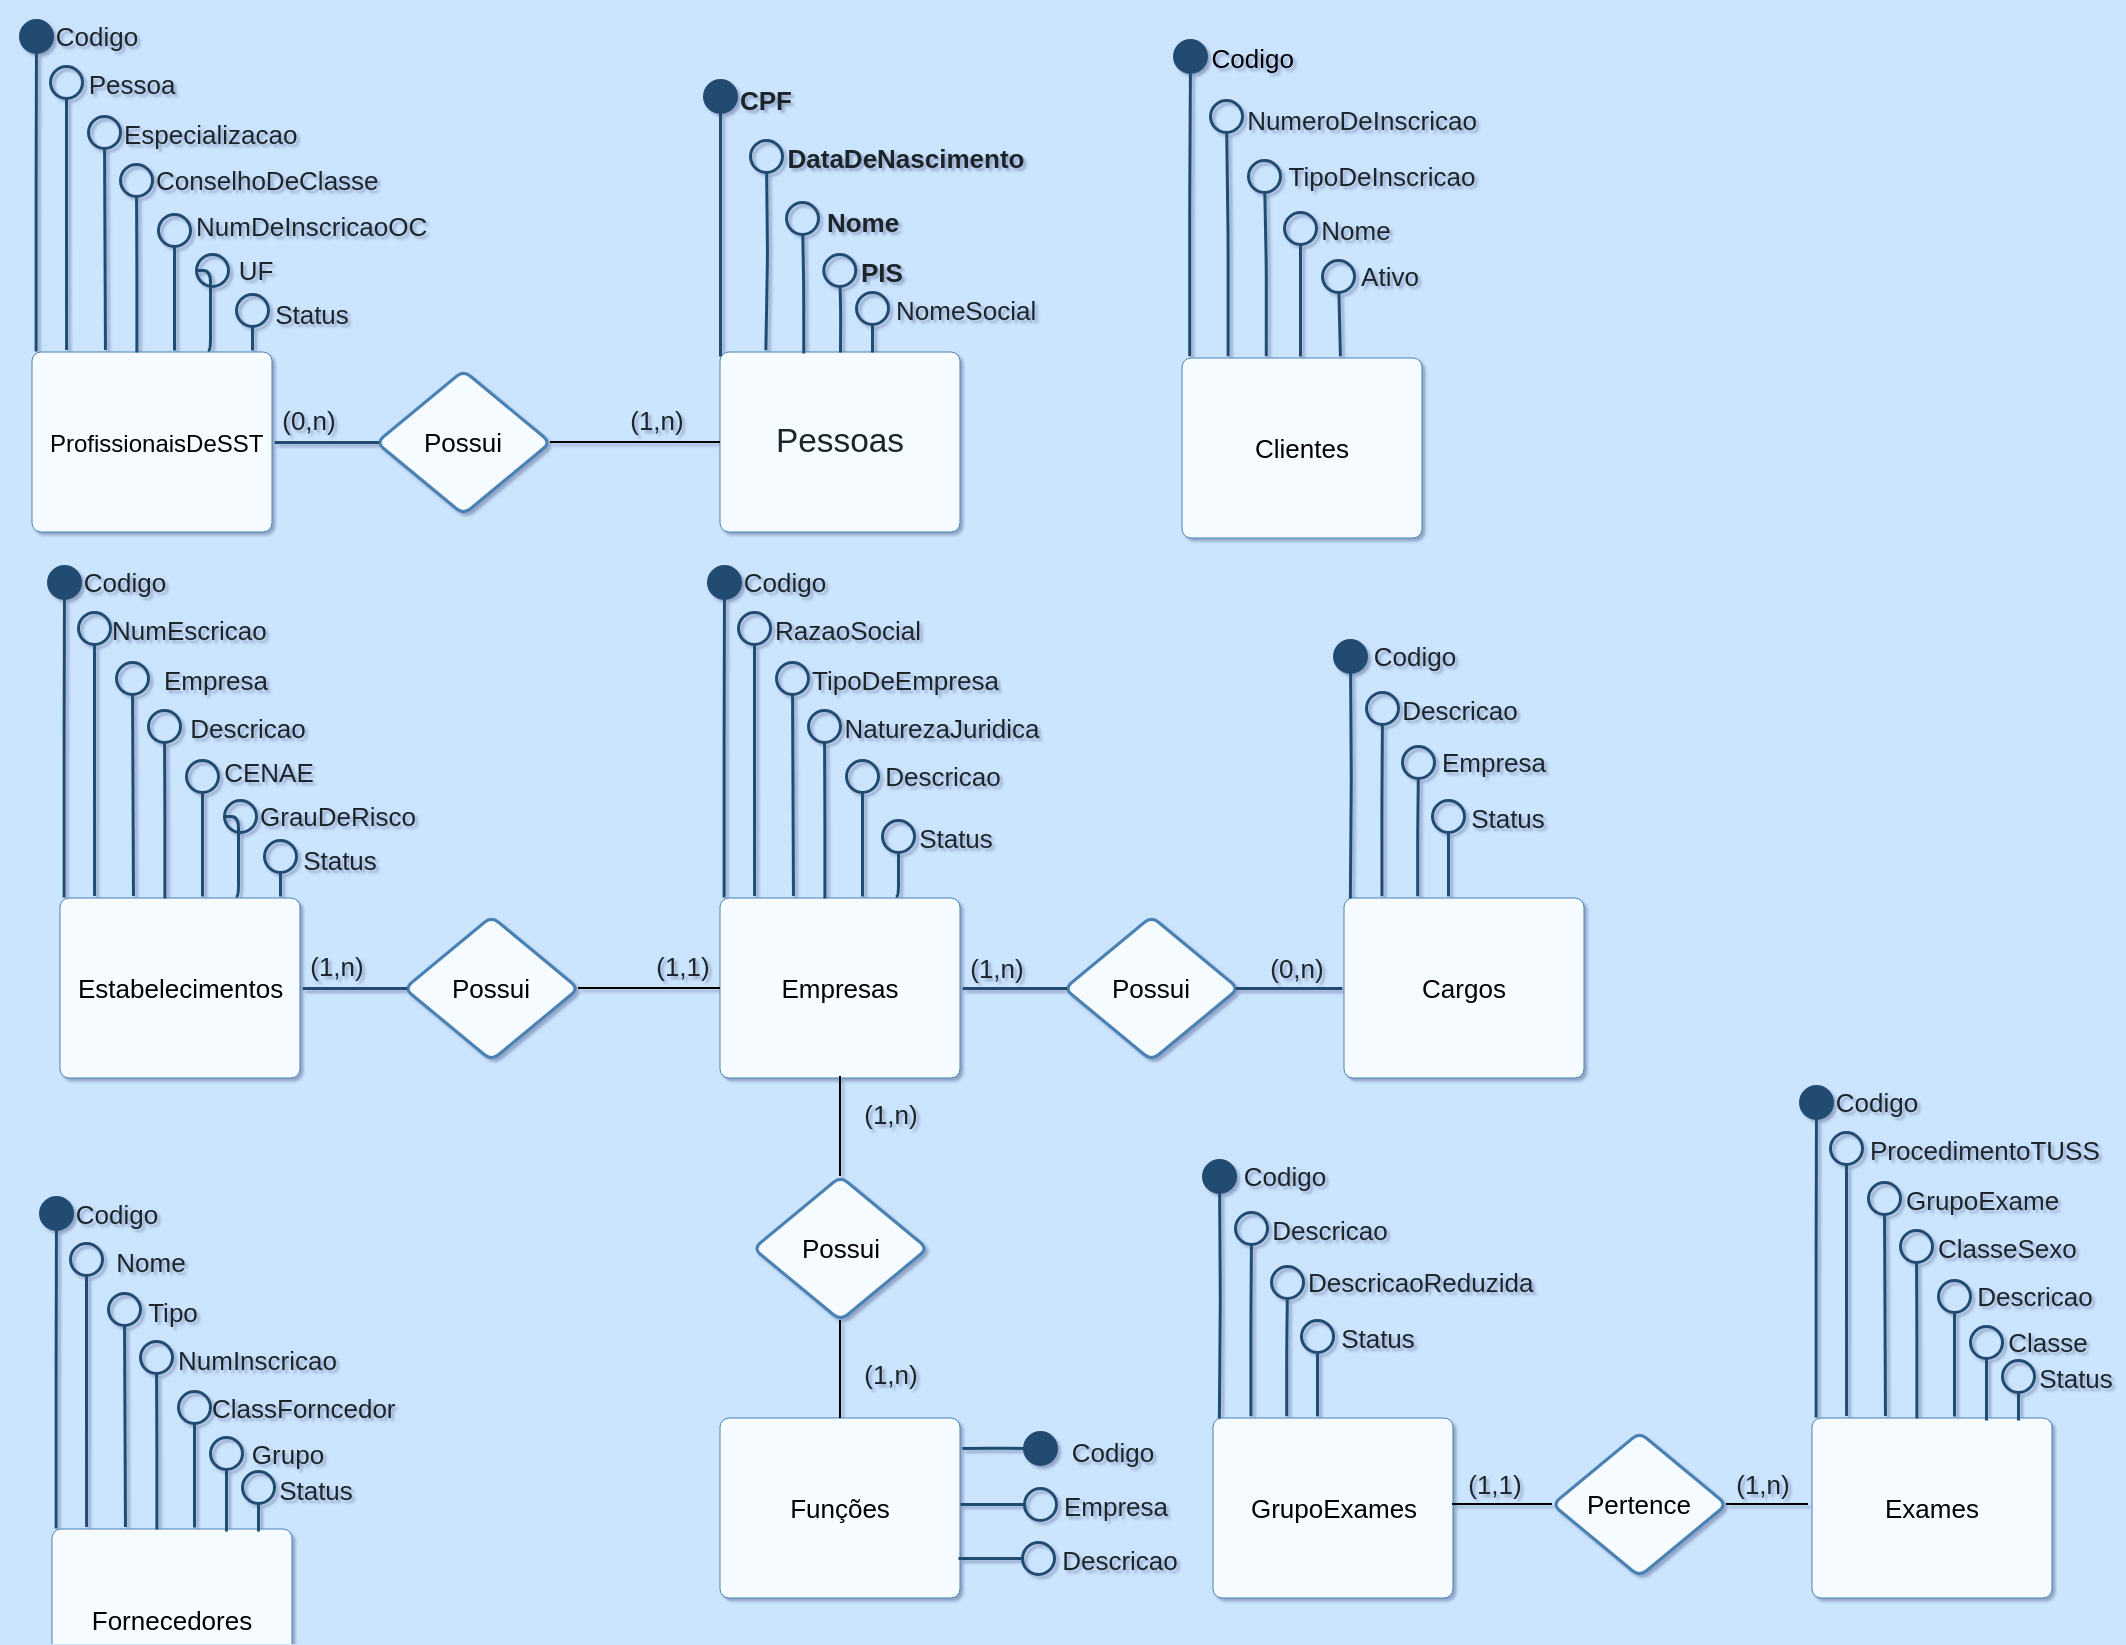 <mxfile version="24.0.2" type="github">
  <diagram name="Page-1" id="2a216829-ef6e-dabb-86c1-c78162f3ba2b">
    <mxGraphModel dx="1411" dy="2560" grid="1" gridSize="10" guides="1" tooltips="1" connect="1" arrows="1" fold="1" page="1" pageScale="1" pageWidth="1600" pageHeight="900" background="#CCE5FF" math="0" shadow="1">
      <root>
        <mxCell id="0" />
        <mxCell id="1" parent="0" />
        <mxCell id="tVwt7a-vGTSm7AO9HARm-69" value="" style="group" parent="1" vertex="1" connectable="0">
          <mxGeometry x="394" y="-1749" width="157" height="228" as="geometry" />
        </mxCell>
        <mxCell id="tVwt7a-vGTSm7AO9HARm-26" value="Pessoas" style="html=1;overflow=block;blockSpacing=1;whiteSpace=wrap;fontSize=16.7;fontColor=#1d262b;spacing=9;strokeColor=#4881b3;strokeOpacity=100;rounded=1;absoluteArcSize=1;arcSize=9;fillColor=#F5FBFF;strokeWidth=NaN;lucidId=H8HgreQWKTkZ;" parent="tVwt7a-vGTSm7AO9HARm-69" vertex="1">
          <mxGeometry y="138" width="120" height="90" as="geometry" />
        </mxCell>
        <mxCell id="tVwt7a-vGTSm7AO9HARm-27" value="CPF" style="html=1;overflow=block;blockSpacing=1;whiteSpace=wrap;fontSize=13;fontColor=#1d262b;fontStyle=1;spacing=0;strokeColor=none;strokeOpacity=100;rounded=1;absoluteArcSize=1;arcSize=9;fillColor=none;strokeWidth=2.3;lucidId=yaIg8stN52DI;" parent="tVwt7a-vGTSm7AO9HARm-69" vertex="1">
          <mxGeometry x="9" width="28" height="23" as="geometry" />
        </mxCell>
        <mxCell id="tVwt7a-vGTSm7AO9HARm-28" value="DataDeNascimento" style="html=1;overflow=block;blockSpacing=1;whiteSpace=wrap;fontSize=13;fontColor=#1d262b;fontStyle=1;spacing=0;strokeColor=none;strokeOpacity=100;rounded=1;absoluteArcSize=1;arcSize=9;fillColor=none;strokeWidth=2.3;lucidId=7aIg7ORg_b_8;" parent="tVwt7a-vGTSm7AO9HARm-69" vertex="1">
          <mxGeometry x="33" y="31.5" width="120" height="18" as="geometry" />
        </mxCell>
        <mxCell id="tVwt7a-vGTSm7AO9HARm-29" value="Nome" style="html=1;overflow=block;blockSpacing=1;whiteSpace=wrap;fontSize=13;fontColor=#1d262b;fontStyle=1;spacing=0;strokeColor=none;strokeOpacity=100;rounded=1;absoluteArcSize=1;arcSize=9;fillColor=none;strokeWidth=2.3;lucidId=QaIgmuqJ065W;" parent="tVwt7a-vGTSm7AO9HARm-69" vertex="1">
          <mxGeometry x="49.5" y="62" width="43" height="21" as="geometry" />
        </mxCell>
        <mxCell id="tVwt7a-vGTSm7AO9HARm-30" value="" style="html=1;jettySize=18;whiteSpace=wrap;fontSize=13;strokeColor=#224C72;strokeWidth=1.5;rounded=1;arcSize=12;edgeStyle=orthogonalEdgeStyle;startArrow=oval;startFill=1;startSize=16;endArrow=none;lucidId=igIgx.lx9UIE;" parent="tVwt7a-vGTSm7AO9HARm-69" edge="1">
          <mxGeometry width="100" height="100" relative="1" as="geometry">
            <Array as="points">
              <mxPoint y="28" />
            </Array>
            <mxPoint y="10" as="sourcePoint" />
            <mxPoint y="140" as="targetPoint" />
          </mxGeometry>
        </mxCell>
        <mxCell id="tVwt7a-vGTSm7AO9HARm-31" value="" style="html=1;jettySize=18;whiteSpace=wrap;fontSize=13;strokeColor=#224C72;strokeWidth=1.5;rounded=1;arcSize=12;edgeStyle=orthogonalEdgeStyle;startArrow=none;endArrow=oval;endFill=0;endSize=16;lucidId=eiIgVI.FczFc;exitX=0.347;exitY=0.006;exitDx=0;exitDy=0;exitPerimeter=0;" parent="tVwt7a-vGTSm7AO9HARm-69" source="tVwt7a-vGTSm7AO9HARm-26" edge="1">
          <mxGeometry width="100" height="100" relative="1" as="geometry">
            <Array as="points" />
            <mxPoint x="41" y="71" as="targetPoint" />
            <mxPoint x="40" y="130" as="sourcePoint" />
          </mxGeometry>
        </mxCell>
        <mxCell id="tVwt7a-vGTSm7AO9HARm-32" value="PIS" style="html=1;overflow=block;blockSpacing=1;whiteSpace=wrap;fontSize=13;fontColor=#1d262b;fontStyle=1;spacing=0;strokeColor=none;strokeOpacity=100;rounded=1;absoluteArcSize=1;arcSize=9;fillColor=none;strokeWidth=2.3;lucidId=tiIgLMa89rRQ;" parent="tVwt7a-vGTSm7AO9HARm-69" vertex="1">
          <mxGeometry x="64.5" y="90" width="32" height="10" as="geometry" />
        </mxCell>
        <mxCell id="tVwt7a-vGTSm7AO9HARm-33" value="" style="html=1;jettySize=18;whiteSpace=wrap;fontSize=13;strokeColor=#224C72;strokeWidth=1.5;rounded=1;arcSize=12;edgeStyle=orthogonalEdgeStyle;startArrow=oval;startFill=0;startSize=16;endArrow=none;lucidId=6iIgoRQ1Rgz5;entryX=0.5;entryY=0;entryDx=0;entryDy=0;" parent="tVwt7a-vGTSm7AO9HARm-69" target="tVwt7a-vGTSm7AO9HARm-26" edge="1">
          <mxGeometry width="100" height="100" relative="1" as="geometry">
            <Array as="points" />
            <mxPoint x="59.64" y="97" as="sourcePoint" />
            <mxPoint x="60" y="130" as="targetPoint" />
          </mxGeometry>
        </mxCell>
        <mxCell id="tVwt7a-vGTSm7AO9HARm-34" value="" style="html=1;jettySize=18;whiteSpace=wrap;fontSize=13;strokeColor=#224C72;strokeWidth=1.5;rounded=1;arcSize=12;edgeStyle=orthogonalEdgeStyle;startArrow=oval;startFill=0;startSize=16;endArrow=none;entryX=0.189;entryY=-0.012;entryPerimeter=0;lucidId=njIg4lQoDOTW;" parent="tVwt7a-vGTSm7AO9HARm-69" target="tVwt7a-vGTSm7AO9HARm-26" edge="1">
          <mxGeometry width="100" height="100" relative="1" as="geometry">
            <Array as="points" />
            <mxPoint x="23" y="40" as="sourcePoint" />
          </mxGeometry>
        </mxCell>
        <mxCell id="INvLSEzhm12kDnQWH1qi-98" value="" style="html=1;jettySize=18;whiteSpace=wrap;fontSize=13;strokeColor=#224C72;strokeWidth=1.5;rounded=1;arcSize=12;edgeStyle=orthogonalEdgeStyle;startArrow=none;endArrow=oval;endFill=0;endSize=16;lucidId=sLIgwHOLy.2u;" edge="1" parent="tVwt7a-vGTSm7AO9HARm-69">
          <mxGeometry width="100" height="100" relative="1" as="geometry">
            <Array as="points">
              <mxPoint x="76" y="138" />
            </Array>
            <mxPoint x="76" y="138" as="sourcePoint" />
            <mxPoint x="76" y="116" as="targetPoint" />
          </mxGeometry>
        </mxCell>
        <mxCell id="INvLSEzhm12kDnQWH1qi-99" value="NomeSocial" style="html=1;overflow=block;blockSpacing=1;whiteSpace=wrap;fontSize=13;fontColor=#1d262b;spacing=0;strokeColor=none;strokeOpacity=100;rounded=1;absoluteArcSize=1;arcSize=9;fillColor=none;strokeWidth=1.5;lucidId=VMIgeRNOxklo;" vertex="1" parent="tVwt7a-vGTSm7AO9HARm-69">
          <mxGeometry x="88" y="108.5" width="40" height="17" as="geometry" />
        </mxCell>
        <mxCell id="tVwt7a-vGTSm7AO9HARm-72" value="" style="group" parent="1" vertex="1" connectable="0">
          <mxGeometry x="625" y="-1759" width="151" height="241" as="geometry" />
        </mxCell>
        <mxCell id="tVwt7a-vGTSm7AO9HARm-15" value="Clientes" style="html=1;overflow=block;blockSpacing=1;whiteSpace=wrap;fontSize=13;spacing=9;strokeColor=#4881b3;strokeOpacity=100;rounded=1;absoluteArcSize=1;arcSize=9;fillColor=#F5FBFF;strokeWidth=NaN;lucidId=8lIgg7D-oI.D;" parent="tVwt7a-vGTSm7AO9HARm-72" vertex="1">
          <mxGeometry y="151" width="120" height="90" as="geometry" />
        </mxCell>
        <mxCell id="tVwt7a-vGTSm7AO9HARm-16" value="" style="html=1;jettySize=18;whiteSpace=wrap;fontSize=13;strokeColor=#224C72;strokeWidth=1.5;rounded=1;arcSize=12;edgeStyle=orthogonalEdgeStyle;startArrow=none;endArrow=oval;endFill=1;endSize=16;exitX=0.03;exitY=-0.012;exitPerimeter=0;lucidId=woIg_ZJZc2i9;" parent="tVwt7a-vGTSm7AO9HARm-72" source="tVwt7a-vGTSm7AO9HARm-15" edge="1">
          <mxGeometry width="100" height="100" relative="1" as="geometry">
            <Array as="points" />
            <mxPoint x="4" as="targetPoint" />
          </mxGeometry>
        </mxCell>
        <mxCell id="tVwt7a-vGTSm7AO9HARm-17" value="Codigo" style="text;resizable=0;labelBackgroundColor=none;align=center;verticalAlign=middle;fontColor=default;fontSize=13;" parent="tVwt7a-vGTSm7AO9HARm-16" vertex="1">
          <mxGeometry x="0.811" relative="1" as="geometry">
            <mxPoint x="31" y="-14" as="offset" />
          </mxGeometry>
        </mxCell>
        <mxCell id="tVwt7a-vGTSm7AO9HARm-70" style="edgeStyle=orthogonalEdgeStyle;rounded=0;orthogonalLoop=1;jettySize=auto;html=1;exitX=0;exitY=0;exitDx=0;exitDy=0;" parent="tVwt7a-vGTSm7AO9HARm-16" source="tVwt7a-vGTSm7AO9HARm-17" target="tVwt7a-vGTSm7AO9HARm-17" edge="1">
          <mxGeometry relative="1" as="geometry" />
        </mxCell>
        <mxCell id="tVwt7a-vGTSm7AO9HARm-18" value="" style="html=1;jettySize=18;whiteSpace=wrap;fontSize=13;strokeColor=#224C72;strokeWidth=1.5;rounded=1;arcSize=12;edgeStyle=orthogonalEdgeStyle;startArrow=none;endArrow=oval;endFill=0;endSize=16;exitX=0.19;exitY=-0.012;exitPerimeter=0;lucidId=2qIgoYb3jyKc;" parent="tVwt7a-vGTSm7AO9HARm-72" source="tVwt7a-vGTSm7AO9HARm-15" edge="1">
          <mxGeometry width="100" height="100" relative="1" as="geometry">
            <Array as="points" />
            <mxPoint x="22" y="30" as="targetPoint" />
          </mxGeometry>
        </mxCell>
        <mxCell id="tVwt7a-vGTSm7AO9HARm-19" value="Nome" style="html=1;overflow=block;blockSpacing=1;whiteSpace=wrap;fontSize=13;fontColor=#1d262b;spacing=0;strokeColor=none;strokeOpacity=100;rounded=1;absoluteArcSize=1;arcSize=0;fillColor=none;strokeWidth=2.3;lucidId=4qIgVq8Mnr.o;" parent="tVwt7a-vGTSm7AO9HARm-72" vertex="1">
          <mxGeometry x="64" y="79" width="45.5" height="16" as="geometry" />
        </mxCell>
        <mxCell id="tVwt7a-vGTSm7AO9HARm-20" value="" style="html=1;jettySize=18;whiteSpace=wrap;fontSize=13;strokeColor=#224C72;strokeWidth=1.5;rounded=1;arcSize=12;edgeStyle=orthogonalEdgeStyle;startArrow=none;endArrow=oval;endFill=0;endSize=16;exitX=0.349;exitY=-0.012;exitPerimeter=0;lucidId=WuIg_4~EO2tC;" parent="tVwt7a-vGTSm7AO9HARm-72" source="tVwt7a-vGTSm7AO9HARm-15" edge="1">
          <mxGeometry width="100" height="100" relative="1" as="geometry">
            <Array as="points" />
            <mxPoint x="41" y="60" as="targetPoint" />
          </mxGeometry>
        </mxCell>
        <mxCell id="tVwt7a-vGTSm7AO9HARm-21" value="TipoDeInscricao" style="html=1;overflow=block;blockSpacing=1;whiteSpace=wrap;fontSize=13;fontColor=#1d262b;spacing=0;strokeColor=none;strokeOpacity=100;rounded=1;absoluteArcSize=1;arcSize=9;fillColor=none;strokeWidth=2.3;lucidId=YuIg_ae2byMN;" parent="tVwt7a-vGTSm7AO9HARm-72" vertex="1">
          <mxGeometry x="51" y="50" width="98" height="19" as="geometry" />
        </mxCell>
        <mxCell id="tVwt7a-vGTSm7AO9HARm-22" value="" style="html=1;jettySize=18;whiteSpace=wrap;fontSize=13;strokeColor=#224C72;strokeWidth=1.5;rounded=1;arcSize=12;edgeStyle=orthogonalEdgeStyle;startArrow=none;endArrow=oval;endFill=0;endSize=16;lucidId=uvIgGhZvfLQY;" parent="tVwt7a-vGTSm7AO9HARm-72" edge="1">
          <mxGeometry width="100" height="100" relative="1" as="geometry">
            <Array as="points" />
            <mxPoint x="59" y="150" as="sourcePoint" />
            <mxPoint x="59" y="86" as="targetPoint" />
          </mxGeometry>
        </mxCell>
        <mxCell id="tVwt7a-vGTSm7AO9HARm-23" value="NumeroDeInscricao" style="html=1;overflow=block;blockSpacing=1;whiteSpace=wrap;fontSize=13;fontColor=#1d262b;spacing=0;strokeColor=none;strokeOpacity=100;rounded=1;absoluteArcSize=1;arcSize=9;fillColor=none;strokeWidth=2.3;lucidId=CvIgTIJx1_Bk;" parent="tVwt7a-vGTSm7AO9HARm-72" vertex="1">
          <mxGeometry x="30" y="22" width="120" height="20" as="geometry" />
        </mxCell>
        <mxCell id="tVwt7a-vGTSm7AO9HARm-24" value="" style="html=1;jettySize=18;whiteSpace=wrap;fontSize=13;strokeColor=#224C72;strokeWidth=1.5;rounded=1;arcSize=12;edgeStyle=orthogonalEdgeStyle;startArrow=none;endArrow=oval;endFill=0;endSize=16;exitX=0.658;exitY=-0.012;exitPerimeter=0;lucidId=VwIg00pTwX.J;" parent="tVwt7a-vGTSm7AO9HARm-72" source="tVwt7a-vGTSm7AO9HARm-15" edge="1">
          <mxGeometry width="100" height="100" relative="1" as="geometry">
            <Array as="points">
              <mxPoint x="78" y="150" />
            </Array>
            <mxPoint x="78" y="110" as="targetPoint" />
          </mxGeometry>
        </mxCell>
        <mxCell id="tVwt7a-vGTSm7AO9HARm-25" value="Ativo" style="html=1;overflow=block;blockSpacing=1;whiteSpace=wrap;fontSize=13;fontColor=#1d262b;spacing=0;strokeColor=none;strokeOpacity=100;rounded=1;absoluteArcSize=1;arcSize=9;fillColor=none;strokeWidth=2.3;lucidId=WwIgIZC2Us4S;" parent="tVwt7a-vGTSm7AO9HARm-72" vertex="1">
          <mxGeometry x="85" y="99" width="38" height="21" as="geometry" />
        </mxCell>
        <mxCell id="tVwt7a-vGTSm7AO9HARm-75" value="" style="group" parent="1" vertex="1" connectable="0">
          <mxGeometry x="394" y="-1496" width="432" height="248" as="geometry" />
        </mxCell>
        <mxCell id="tVwt7a-vGTSm7AO9HARm-35" value="Empresas" style="html=1;overflow=block;blockSpacing=1;whiteSpace=wrap;fontSize=13;spacing=9;strokeColor=#4881b3;strokeOpacity=100;rounded=1;absoluteArcSize=1;arcSize=9;fillColor=#F5FBFF;strokeWidth=NaN;lucidId=YFIgJJDr07dI;" parent="tVwt7a-vGTSm7AO9HARm-75" vertex="1">
          <mxGeometry y="158" width="120" height="90" as="geometry" />
        </mxCell>
        <mxCell id="tVwt7a-vGTSm7AO9HARm-36" value="RazaoSocial" style="html=1;overflow=block;blockSpacing=1;whiteSpace=wrap;fontSize=13;fontColor=#1d262b;spacing=0;strokeColor=none;strokeOpacity=100;rounded=1;absoluteArcSize=1;arcSize=9;fillColor=none;strokeWidth=1.5;lucidId=hGIgZtu4FHfW;" parent="tVwt7a-vGTSm7AO9HARm-75" vertex="1">
          <mxGeometry x="26" y="14" width="76" height="20" as="geometry" />
        </mxCell>
        <mxCell id="tVwt7a-vGTSm7AO9HARm-37" value="" style="html=1;jettySize=18;whiteSpace=wrap;fontSize=13;strokeColor=#224C72;strokeWidth=1.5;rounded=1;arcSize=12;edgeStyle=orthogonalEdgeStyle;startArrow=none;endArrow=oval;endFill=1;endSize=16;exitX=0.015;exitY=-0.005;exitPerimeter=0;lucidId=9GIg_aUPuRqu;" parent="tVwt7a-vGTSm7AO9HARm-75" source="tVwt7a-vGTSm7AO9HARm-35" edge="1">
          <mxGeometry width="100" height="100" relative="1" as="geometry">
            <Array as="points" />
            <mxPoint x="2" as="targetPoint" />
          </mxGeometry>
        </mxCell>
        <mxCell id="tVwt7a-vGTSm7AO9HARm-39" value="" style="html=1;jettySize=18;whiteSpace=wrap;fontSize=13;strokeColor=#224C72;strokeWidth=1.5;rounded=1;arcSize=12;edgeStyle=orthogonalEdgeStyle;startArrow=none;endArrow=oval;endFill=0;endSize=16;lucidId=BHIgAL4QQWJ4;exitX=0.142;exitY=-0.014;exitDx=0;exitDy=0;exitPerimeter=0;" parent="tVwt7a-vGTSm7AO9HARm-75" source="tVwt7a-vGTSm7AO9HARm-35" edge="1">
          <mxGeometry width="100" height="100" relative="1" as="geometry">
            <Array as="points" />
            <mxPoint x="17" y="150" as="sourcePoint" />
            <mxPoint x="17" y="23" as="targetPoint" />
          </mxGeometry>
        </mxCell>
        <mxCell id="tVwt7a-vGTSm7AO9HARm-40" value="" style="html=1;jettySize=18;whiteSpace=wrap;fontSize=13;strokeColor=#224C72;strokeWidth=1.5;rounded=1;arcSize=12;edgeStyle=orthogonalEdgeStyle;startArrow=none;endArrow=oval;endFill=0;endSize=16;exitX=0.304;exitY=-0.014;exitPerimeter=0;lucidId=MIIg4pA5IY~K;exitDx=0;exitDy=0;" parent="tVwt7a-vGTSm7AO9HARm-75" source="tVwt7a-vGTSm7AO9HARm-35" edge="1">
          <mxGeometry width="100" height="100" relative="1" as="geometry">
            <Array as="points" />
            <mxPoint x="36" y="48" as="targetPoint" />
            <mxPoint x="36.36" y="160.92" as="sourcePoint" />
          </mxGeometry>
        </mxCell>
        <mxCell id="tVwt7a-vGTSm7AO9HARm-41" value="" style="html=1;jettySize=18;whiteSpace=wrap;fontSize=13;strokeColor=#224C72;strokeWidth=1.5;rounded=1;arcSize=12;edgeStyle=orthogonalEdgeStyle;startArrow=none;endArrow=oval;endFill=0;endSize=16;lucidId=SIIgNRyhLvN7;exitX=0.435;exitY=0;exitDx=0;exitDy=0;exitPerimeter=0;" parent="tVwt7a-vGTSm7AO9HARm-75" source="tVwt7a-vGTSm7AO9HARm-35" edge="1">
          <mxGeometry width="100" height="100" relative="1" as="geometry">
            <Array as="points" />
            <mxPoint x="52" y="150" as="sourcePoint" />
            <mxPoint x="52" y="72" as="targetPoint" />
          </mxGeometry>
        </mxCell>
        <mxCell id="tVwt7a-vGTSm7AO9HARm-42" value="" style="html=1;jettySize=18;whiteSpace=wrap;fontSize=13;strokeColor=#224C72;strokeWidth=1.5;rounded=1;arcSize=12;edgeStyle=orthogonalEdgeStyle;startArrow=none;endArrow=oval;endFill=0;endSize=16;lucidId=YIIggoll_Ndh;" parent="tVwt7a-vGTSm7AO9HARm-75" edge="1">
          <mxGeometry width="100" height="100" relative="1" as="geometry">
            <Array as="points" />
            <mxPoint x="71" y="157" as="sourcePoint" />
            <mxPoint x="71" y="97" as="targetPoint" />
          </mxGeometry>
        </mxCell>
        <mxCell id="tVwt7a-vGTSm7AO9HARm-43" value="TipoDeEmpresa" style="html=1;overflow=block;blockSpacing=1;whiteSpace=wrap;fontSize=13;fontColor=#1d262b;spacing=0;strokeColor=none;strokeOpacity=100;rounded=1;absoluteArcSize=1;arcSize=9;fillColor=none;strokeWidth=1.5;lucidId=0IIg-uV35-E5;" parent="tVwt7a-vGTSm7AO9HARm-75" vertex="1">
          <mxGeometry x="46" y="40" width="93" height="18" as="geometry" />
        </mxCell>
        <mxCell id="tVwt7a-vGTSm7AO9HARm-44" value="Descricao" style="html=1;overflow=block;blockSpacing=1;whiteSpace=wrap;fontSize=13;fontColor=#1d262b;spacing=0;strokeColor=none;strokeOpacity=100;rounded=1;absoluteArcSize=1;arcSize=9;fillColor=none;strokeWidth=1.5;lucidId=kJIgqoQvrq0y;" parent="tVwt7a-vGTSm7AO9HARm-75" vertex="1">
          <mxGeometry x="79.5" y="89" width="63" height="16" as="geometry" />
        </mxCell>
        <mxCell id="tVwt7a-vGTSm7AO9HARm-45" value="NaturezaJuridica" style="html=1;overflow=block;blockSpacing=1;whiteSpace=wrap;fontSize=13;fontColor=#1d262b;spacing=0;strokeColor=none;strokeOpacity=100;rounded=1;absoluteArcSize=1;arcSize=9;fillColor=none;strokeWidth=1.5;lucidId=8KIgS8rz4l41;" parent="tVwt7a-vGTSm7AO9HARm-75" vertex="1">
          <mxGeometry x="58" y="64" width="106" height="18" as="geometry" />
        </mxCell>
        <mxCell id="tVwt7a-vGTSm7AO9HARm-46" value="" style="html=1;jettySize=18;whiteSpace=wrap;fontSize=13;strokeColor=#224C72;strokeWidth=1.5;rounded=1;arcSize=12;edgeStyle=orthogonalEdgeStyle;startArrow=none;endArrow=oval;endFill=0;endSize=16;exitX=0.797;exitY=-0.012;exitPerimeter=0;lucidId=sLIgwHOLy.2u;" parent="tVwt7a-vGTSm7AO9HARm-75" edge="1">
          <mxGeometry width="100" height="100" relative="1" as="geometry">
            <Array as="points" />
            <mxPoint x="87.64" y="156.92" as="sourcePoint" />
            <mxPoint x="89" y="127" as="targetPoint" />
          </mxGeometry>
        </mxCell>
        <mxCell id="tVwt7a-vGTSm7AO9HARm-47" value="Status" style="html=1;overflow=block;blockSpacing=1;whiteSpace=wrap;fontSize=13;fontColor=#1d262b;spacing=0;strokeColor=none;strokeOpacity=100;rounded=1;absoluteArcSize=1;arcSize=9;fillColor=none;strokeWidth=1.5;lucidId=VMIgeRNOxklo;" parent="tVwt7a-vGTSm7AO9HARm-75" vertex="1">
          <mxGeometry x="98" y="119" width="40" height="17" as="geometry" />
        </mxCell>
        <mxCell id="tVwt7a-vGTSm7AO9HARm-53" value="" style="html=1;jettySize=18;whiteSpace=wrap;fontSize=13;strokeColor=#224C72;strokeWidth=1.5;rounded=1;arcSize=12;edgeStyle=orthogonalEdgeStyle;startArrow=none;endArrow=oval;endFill=1;endSize=16;exitX=0.016;exitY=-0.006;exitPerimeter=0;lucidId=GGJgjXmGAtEy;" parent="tVwt7a-vGTSm7AO9HARm-75" edge="1">
          <mxGeometry width="100" height="100" relative="1" as="geometry">
            <Array as="points" />
            <mxPoint x="315" y="37" as="targetPoint" />
            <mxPoint x="314.92" y="158.46" as="sourcePoint" />
          </mxGeometry>
        </mxCell>
        <mxCell id="tVwt7a-vGTSm7AO9HARm-54" value="Possui" style="html=1;overflow=block;blockSpacing=1;whiteSpace=wrap;rhombus;fontSize=13;spacing=3.8;strokeColor=#4881b3;strokeOpacity=100;rounded=1;absoluteArcSize=1;arcSize=9;fillColor=#F5FBFF;strokeWidth=1.5;lucidId=lMJgxPiUDe9D;" parent="tVwt7a-vGTSm7AO9HARm-75" vertex="1">
          <mxGeometry x="172" y="167" width="87" height="72" as="geometry" />
        </mxCell>
        <mxCell id="tVwt7a-vGTSm7AO9HARm-55" value="Cargos" style="html=1;overflow=block;blockSpacing=1;whiteSpace=wrap;fontSize=13;spacing=9;strokeColor=#4881b3;strokeOpacity=100;rounded=1;absoluteArcSize=1;arcSize=9;fillColor=#F5FBFF;strokeWidth=NaN;lucidId=hGJg~UO_usF6;" parent="tVwt7a-vGTSm7AO9HARm-75" vertex="1">
          <mxGeometry x="312" y="158" width="120" height="90" as="geometry" />
        </mxCell>
        <mxCell id="tVwt7a-vGTSm7AO9HARm-56" value="Codigo" style="html=1;overflow=block;blockSpacing=1;whiteSpace=wrap;fontSize=13;fontColor=#1d262b;spacing=0;strokeColor=none;strokeOpacity=100;rounded=1;absoluteArcSize=1;arcSize=9;fillColor=none;strokeWidth=1.5;lucidId=KGJghGDAWpXa;" parent="tVwt7a-vGTSm7AO9HARm-75" vertex="1">
          <mxGeometry x="325" y="29" width="45" height="12" as="geometry" />
        </mxCell>
        <mxCell id="tVwt7a-vGTSm7AO9HARm-57" value="" style="html=1;jettySize=18;whiteSpace=wrap;fontSize=13;strokeColor=#224C72;strokeWidth=1.5;rounded=1;arcSize=12;edgeStyle=orthogonalEdgeStyle;startArrow=none;endArrow=oval;endFill=0;endSize=16;exitX=0.156;exitY=-0.012;exitPerimeter=0;lucidId=-GJgxsTZHF9b;" parent="tVwt7a-vGTSm7AO9HARm-75" source="tVwt7a-vGTSm7AO9HARm-55" edge="1">
          <mxGeometry width="100" height="100" relative="1" as="geometry">
            <Array as="points" />
            <mxPoint x="331" y="63" as="targetPoint" />
          </mxGeometry>
        </mxCell>
        <mxCell id="tVwt7a-vGTSm7AO9HARm-58" value="Descricao" style="html=1;overflow=block;blockSpacing=1;whiteSpace=wrap;fontSize=13;fontColor=#1d262b;spacing=0;strokeColor=none;strokeOpacity=100;rounded=1;absoluteArcSize=1;arcSize=9;fillColor=none;strokeWidth=1.5;lucidId=_GJgO~j-ajev;" parent="tVwt7a-vGTSm7AO9HARm-75" vertex="1">
          <mxGeometry x="341" y="56" width="58" height="12" as="geometry" />
        </mxCell>
        <mxCell id="tVwt7a-vGTSm7AO9HARm-59" value="" style="html=1;jettySize=18;whiteSpace=wrap;fontSize=13;strokeColor=#224C72;strokeWidth=1.5;rounded=1;arcSize=12;edgeStyle=orthogonalEdgeStyle;startArrow=none;endArrow=oval;endFill=0;endSize=16;exitX=0.305;exitY=-0.012;exitPerimeter=0;lucidId=FHJgP1LxmJK6;" parent="tVwt7a-vGTSm7AO9HARm-75" source="tVwt7a-vGTSm7AO9HARm-55" edge="1">
          <mxGeometry width="100" height="100" relative="1" as="geometry">
            <Array as="points" />
            <mxPoint x="349" y="90" as="targetPoint" />
          </mxGeometry>
        </mxCell>
        <mxCell id="tVwt7a-vGTSm7AO9HARm-60" value="Empresa" style="html=1;overflow=block;blockSpacing=1;whiteSpace=wrap;fontSize=13;fontColor=#1d262b;spacing=0;strokeColor=none;strokeOpacity=100;rounded=1;absoluteArcSize=1;arcSize=17;fillColor=none;strokeWidth=1.5;lucidId=HHJgamnCqKF~;" parent="tVwt7a-vGTSm7AO9HARm-75" vertex="1">
          <mxGeometry x="359" y="82" width="56" height="16" as="geometry" />
        </mxCell>
        <mxCell id="tVwt7a-vGTSm7AO9HARm-61" value="" style="html=1;jettySize=18;whiteSpace=wrap;fontSize=13;strokeColor=#224C72;strokeWidth=1.5;rounded=1;arcSize=12;edgeStyle=orthogonalEdgeStyle;startArrow=none;endArrow=oval;endFill=0;endSize=16;exitX=0.5;exitY=-0.012;exitPerimeter=0;lucidId=oJJgOILWXj3x;" parent="tVwt7a-vGTSm7AO9HARm-75" edge="1">
          <mxGeometry width="100" height="100" relative="1" as="geometry">
            <Array as="points" />
            <mxPoint x="364" y="156.92" as="sourcePoint" />
            <mxPoint x="364" y="117" as="targetPoint" />
          </mxGeometry>
        </mxCell>
        <mxCell id="tVwt7a-vGTSm7AO9HARm-62" value="Status" style="html=1;overflow=block;blockSpacing=1;whiteSpace=wrap;fontSize=13;fontColor=#1d262b;spacing=0;strokeColor=none;strokeOpacity=100;rounded=1;absoluteArcSize=1;arcSize=9;fillColor=none;strokeWidth=1.5;lucidId=pJJgagtvBwJT;" parent="tVwt7a-vGTSm7AO9HARm-75" vertex="1">
          <mxGeometry x="372" y="110" width="44" height="13" as="geometry" />
        </mxCell>
        <mxCell id="tVwt7a-vGTSm7AO9HARm-63" value="" style="html=1;jettySize=18;whiteSpace=wrap;fontSize=13;strokeColor=#224C72;strokeWidth=1.5;rounded=1;arcSize=12;edgeStyle=orthogonalEdgeStyle;startArrow=none;endArrow=none;exitX=0.984;exitY=0.5;exitPerimeter=0;entryX=-0.009;entryY=0.5;entryPerimeter=0;lucidId=NMJgZ3W6JXwm;" parent="tVwt7a-vGTSm7AO9HARm-75" source="tVwt7a-vGTSm7AO9HARm-54" target="tVwt7a-vGTSm7AO9HARm-55" edge="1">
          <mxGeometry width="100" height="100" relative="1" as="geometry">
            <Array as="points" />
          </mxGeometry>
        </mxCell>
        <mxCell id="tVwt7a-vGTSm7AO9HARm-64" value="" style="html=1;jettySize=18;whiteSpace=wrap;fontSize=13;strokeColor=#224C72;strokeWidth=1.5;rounded=1;arcSize=12;edgeStyle=orthogonalEdgeStyle;startArrow=none;endArrow=none;exitX=0.016;exitY=0.5;exitPerimeter=0;entryX=1.009;entryY=0.5;entryPerimeter=0;lucidId=ZMJgaEvQqTVv;" parent="tVwt7a-vGTSm7AO9HARm-75" source="tVwt7a-vGTSm7AO9HARm-54" target="tVwt7a-vGTSm7AO9HARm-35" edge="1">
          <mxGeometry width="100" height="100" relative="1" as="geometry">
            <Array as="points" />
          </mxGeometry>
        </mxCell>
        <mxCell id="tVwt7a-vGTSm7AO9HARm-65" value="(1,n)" style="html=1;overflow=block;blockSpacing=1;whiteSpace=wrap;fontSize=13;fontColor=#1d262b;spacing=0;strokeColor=none;strokeOpacity=100;rounded=1;absoluteArcSize=1;arcSize=9;fillColor=none;strokeWidth=1.5;lucidId=cQJgab2__2.J;" parent="tVwt7a-vGTSm7AO9HARm-75" vertex="1">
          <mxGeometry x="120" y="184" width="37" height="18" as="geometry" />
        </mxCell>
        <mxCell id="tVwt7a-vGTSm7AO9HARm-38" value="Codigo" style="html=1;overflow=block;blockSpacing=1;whiteSpace=wrap;fontSize=13;fontColor=#1d262b;spacing=0;strokeColor=none;strokeOpacity=100;rounded=1;absoluteArcSize=1;arcSize=9;fillColor=none;strokeWidth=1.5;lucidId=cHIgNz22wgCt;" parent="tVwt7a-vGTSm7AO9HARm-75" vertex="1">
          <mxGeometry x="10" y="-10" width="45" height="20" as="geometry" />
        </mxCell>
        <mxCell id="tVwt7a-vGTSm7AO9HARm-79" value="(0,n)" style="html=1;overflow=block;blockSpacing=1;whiteSpace=wrap;fontSize=13;fontColor=#1d262b;spacing=0;strokeColor=none;strokeOpacity=100;rounded=1;absoluteArcSize=1;arcSize=9;fillColor=none;strokeWidth=1.5;lucidId=cQJgab2__2.J;" parent="tVwt7a-vGTSm7AO9HARm-75" vertex="1">
          <mxGeometry x="270" y="184" width="37" height="18" as="geometry" />
        </mxCell>
        <mxCell id="INvLSEzhm12kDnQWH1qi-1" value="Estabelecimentos" style="html=1;overflow=block;blockSpacing=1;whiteSpace=wrap;fontSize=13;spacing=9;strokeColor=#4881b3;strokeOpacity=100;rounded=1;absoluteArcSize=1;arcSize=9;fillColor=#F5FBFF;strokeWidth=NaN;lucidId=YFIgJJDr07dI;" vertex="1" parent="1">
          <mxGeometry x="64" y="-1338" width="120" height="90" as="geometry" />
        </mxCell>
        <mxCell id="INvLSEzhm12kDnQWH1qi-2" value="NumEscricao" style="html=1;overflow=block;blockSpacing=1;whiteSpace=wrap;fontSize=13;fontColor=#1d262b;spacing=0;strokeColor=none;strokeOpacity=100;rounded=1;absoluteArcSize=1;arcSize=9;fillColor=none;strokeWidth=1.5;lucidId=hGIgZtu4FHfW;" vertex="1" parent="1">
          <mxGeometry x="90" y="-1482" width="76" height="20" as="geometry" />
        </mxCell>
        <mxCell id="INvLSEzhm12kDnQWH1qi-3" value="" style="html=1;jettySize=18;whiteSpace=wrap;fontSize=13;strokeColor=#224C72;strokeWidth=1.5;rounded=1;arcSize=12;edgeStyle=orthogonalEdgeStyle;startArrow=none;endArrow=oval;endFill=1;endSize=16;exitX=0.015;exitY=-0.005;exitPerimeter=0;lucidId=9GIg_aUPuRqu;" edge="1" parent="1" source="INvLSEzhm12kDnQWH1qi-1">
          <mxGeometry width="100" height="100" relative="1" as="geometry">
            <Array as="points" />
            <mxPoint x="66" y="-1496" as="targetPoint" />
          </mxGeometry>
        </mxCell>
        <mxCell id="INvLSEzhm12kDnQWH1qi-4" value="" style="html=1;jettySize=18;whiteSpace=wrap;fontSize=13;strokeColor=#224C72;strokeWidth=1.5;rounded=1;arcSize=12;edgeStyle=orthogonalEdgeStyle;startArrow=none;endArrow=oval;endFill=0;endSize=16;lucidId=BHIgAL4QQWJ4;exitX=0.142;exitY=-0.014;exitDx=0;exitDy=0;exitPerimeter=0;" edge="1" parent="1" source="INvLSEzhm12kDnQWH1qi-1">
          <mxGeometry width="100" height="100" relative="1" as="geometry">
            <Array as="points" />
            <mxPoint x="81" y="-1346" as="sourcePoint" />
            <mxPoint x="81" y="-1473" as="targetPoint" />
          </mxGeometry>
        </mxCell>
        <mxCell id="INvLSEzhm12kDnQWH1qi-5" value="" style="html=1;jettySize=18;whiteSpace=wrap;fontSize=13;strokeColor=#224C72;strokeWidth=1.5;rounded=1;arcSize=12;edgeStyle=orthogonalEdgeStyle;startArrow=none;endArrow=oval;endFill=0;endSize=16;exitX=0.304;exitY=-0.014;exitPerimeter=0;lucidId=MIIg4pA5IY~K;exitDx=0;exitDy=0;" edge="1" parent="1" source="INvLSEzhm12kDnQWH1qi-1">
          <mxGeometry width="100" height="100" relative="1" as="geometry">
            <Array as="points" />
            <mxPoint x="100" y="-1448" as="targetPoint" />
            <mxPoint x="100.36" y="-1335.08" as="sourcePoint" />
          </mxGeometry>
        </mxCell>
        <mxCell id="INvLSEzhm12kDnQWH1qi-6" value="" style="html=1;jettySize=18;whiteSpace=wrap;fontSize=13;strokeColor=#224C72;strokeWidth=1.5;rounded=1;arcSize=12;edgeStyle=orthogonalEdgeStyle;startArrow=none;endArrow=oval;endFill=0;endSize=16;lucidId=SIIgNRyhLvN7;exitX=0.435;exitY=0;exitDx=0;exitDy=0;exitPerimeter=0;" edge="1" parent="1" source="INvLSEzhm12kDnQWH1qi-1">
          <mxGeometry width="100" height="100" relative="1" as="geometry">
            <Array as="points" />
            <mxPoint x="116" y="-1346" as="sourcePoint" />
            <mxPoint x="116" y="-1424" as="targetPoint" />
          </mxGeometry>
        </mxCell>
        <mxCell id="INvLSEzhm12kDnQWH1qi-7" value="" style="html=1;jettySize=18;whiteSpace=wrap;fontSize=13;strokeColor=#224C72;strokeWidth=1.5;rounded=1;arcSize=12;edgeStyle=orthogonalEdgeStyle;startArrow=none;endArrow=oval;endFill=0;endSize=16;lucidId=YIIggoll_Ndh;" edge="1" parent="1">
          <mxGeometry width="100" height="100" relative="1" as="geometry">
            <Array as="points" />
            <mxPoint x="135" y="-1339" as="sourcePoint" />
            <mxPoint x="135" y="-1399" as="targetPoint" />
          </mxGeometry>
        </mxCell>
        <mxCell id="INvLSEzhm12kDnQWH1qi-8" value="Empresa" style="html=1;overflow=block;blockSpacing=1;whiteSpace=wrap;fontSize=13;fontColor=#1d262b;spacing=0;strokeColor=none;strokeOpacity=100;rounded=1;absoluteArcSize=1;arcSize=9;fillColor=none;strokeWidth=1.5;lucidId=0IIg-uV35-E5;" vertex="1" parent="1">
          <mxGeometry x="110" y="-1456" width="64" height="18" as="geometry" />
        </mxCell>
        <mxCell id="INvLSEzhm12kDnQWH1qi-9" value="CENAE" style="html=1;overflow=block;blockSpacing=1;whiteSpace=wrap;fontSize=13;fontColor=#1d262b;spacing=0;strokeColor=none;strokeOpacity=100;rounded=1;absoluteArcSize=1;arcSize=9;fillColor=none;strokeWidth=1.5;lucidId=kJIgqoQvrq0y;" vertex="1" parent="1">
          <mxGeometry x="136.5" y="-1409" width="63" height="16" as="geometry" />
        </mxCell>
        <mxCell id="INvLSEzhm12kDnQWH1qi-10" value="Descricao" style="html=1;overflow=block;blockSpacing=1;whiteSpace=wrap;fontSize=13;fontColor=#1d262b;spacing=0;strokeColor=none;strokeOpacity=100;rounded=1;absoluteArcSize=1;arcSize=9;fillColor=none;strokeWidth=1.5;lucidId=8KIgS8rz4l41;" vertex="1" parent="1">
          <mxGeometry x="122" y="-1432" width="72" height="18" as="geometry" />
        </mxCell>
        <mxCell id="INvLSEzhm12kDnQWH1qi-11" value="" style="html=1;jettySize=18;whiteSpace=wrap;fontSize=13;strokeColor=#224C72;strokeWidth=1.5;rounded=1;arcSize=12;edgeStyle=orthogonalEdgeStyle;startArrow=none;endArrow=oval;endFill=0;endSize=16;exitX=0.797;exitY=-0.012;exitPerimeter=0;lucidId=sLIgwHOLy.2u;" edge="1" parent="1">
          <mxGeometry width="100" height="100" relative="1" as="geometry">
            <Array as="points">
              <mxPoint x="153" y="-1339" />
            </Array>
            <mxPoint x="151.64" y="-1339.08" as="sourcePoint" />
            <mxPoint x="154" y="-1379" as="targetPoint" />
          </mxGeometry>
        </mxCell>
        <mxCell id="INvLSEzhm12kDnQWH1qi-12" value="Status" style="html=1;overflow=block;blockSpacing=1;whiteSpace=wrap;fontSize=13;fontColor=#1d262b;spacing=0;strokeColor=none;strokeOpacity=100;rounded=1;absoluteArcSize=1;arcSize=9;fillColor=none;strokeWidth=1.5;lucidId=VMIgeRNOxklo;" vertex="1" parent="1">
          <mxGeometry x="184" y="-1366" width="40" height="17" as="geometry" />
        </mxCell>
        <mxCell id="INvLSEzhm12kDnQWH1qi-19" style="edgeStyle=orthogonalEdgeStyle;rounded=0;orthogonalLoop=1;jettySize=auto;html=1;exitX=1;exitY=0.5;exitDx=0;exitDy=0;endArrow=none;endFill=0;" edge="1" parent="1" source="INvLSEzhm12kDnQWH1qi-14" target="tVwt7a-vGTSm7AO9HARm-35">
          <mxGeometry relative="1" as="geometry" />
        </mxCell>
        <mxCell id="INvLSEzhm12kDnQWH1qi-14" value="Possui" style="html=1;overflow=block;blockSpacing=1;whiteSpace=wrap;rhombus;fontSize=13;spacing=3.8;strokeColor=#4881b3;strokeOpacity=100;rounded=1;absoluteArcSize=1;arcSize=9;fillColor=#F5FBFF;strokeWidth=1.5;lucidId=lMJgxPiUDe9D;" vertex="1" parent="1">
          <mxGeometry x="236" y="-1329" width="87" height="72" as="geometry" />
        </mxCell>
        <mxCell id="INvLSEzhm12kDnQWH1qi-15" value="" style="html=1;jettySize=18;whiteSpace=wrap;fontSize=13;strokeColor=#224C72;strokeWidth=1.5;rounded=1;arcSize=12;edgeStyle=orthogonalEdgeStyle;startArrow=none;endArrow=none;exitX=0.016;exitY=0.5;exitPerimeter=0;entryX=1.009;entryY=0.5;entryPerimeter=0;lucidId=ZMJgaEvQqTVv;" edge="1" parent="1" source="INvLSEzhm12kDnQWH1qi-14" target="INvLSEzhm12kDnQWH1qi-1">
          <mxGeometry width="100" height="100" relative="1" as="geometry">
            <Array as="points" />
          </mxGeometry>
        </mxCell>
        <mxCell id="INvLSEzhm12kDnQWH1qi-16" value="(1,1)" style="html=1;overflow=block;blockSpacing=1;whiteSpace=wrap;fontSize=13;fontColor=#1d262b;spacing=0;strokeColor=none;strokeOpacity=100;rounded=1;absoluteArcSize=1;arcSize=9;fillColor=none;strokeWidth=1.5;lucidId=cQJgab2__2.J;" vertex="1" parent="1">
          <mxGeometry x="357" y="-1313" width="37" height="18" as="geometry" />
        </mxCell>
        <mxCell id="INvLSEzhm12kDnQWH1qi-17" value="Codigo" style="html=1;overflow=block;blockSpacing=1;whiteSpace=wrap;fontSize=13;fontColor=#1d262b;spacing=0;strokeColor=none;strokeOpacity=100;rounded=1;absoluteArcSize=1;arcSize=9;fillColor=none;strokeWidth=1.5;lucidId=cHIgNz22wgCt;" vertex="1" parent="1">
          <mxGeometry x="74" y="-1506" width="45" height="20" as="geometry" />
        </mxCell>
        <mxCell id="INvLSEzhm12kDnQWH1qi-22" value="(1,n)" style="html=1;overflow=block;blockSpacing=1;whiteSpace=wrap;fontSize=13;fontColor=#1d262b;spacing=0;strokeColor=none;strokeOpacity=100;rounded=1;absoluteArcSize=1;arcSize=9;fillColor=none;strokeWidth=1.5;lucidId=cQJgab2__2.J;" vertex="1" parent="1">
          <mxGeometry x="184" y="-1313" width="37" height="18" as="geometry" />
        </mxCell>
        <mxCell id="INvLSEzhm12kDnQWH1qi-28" value="" style="html=1;jettySize=18;whiteSpace=wrap;fontSize=13;strokeColor=#224C72;strokeWidth=1.5;rounded=1;arcSize=12;edgeStyle=orthogonalEdgeStyle;startArrow=none;endArrow=oval;endFill=0;endSize=16;lucidId=oJJgOILWXj3x;" edge="1" parent="1">
          <mxGeometry width="100" height="100" relative="1" as="geometry">
            <Array as="points" />
            <mxPoint x="174" y="-1339" as="sourcePoint" />
            <mxPoint x="174" y="-1359" as="targetPoint" />
          </mxGeometry>
        </mxCell>
        <mxCell id="INvLSEzhm12kDnQWH1qi-29" value="GrauDeRisco" style="html=1;overflow=block;blockSpacing=1;whiteSpace=wrap;fontSize=13;fontColor=#1d262b;spacing=0;strokeColor=none;strokeOpacity=100;rounded=1;absoluteArcSize=1;arcSize=9;fillColor=none;strokeWidth=1.5;lucidId=8KIgS8rz4l41;" vertex="1" parent="1">
          <mxGeometry x="164" y="-1388" width="72" height="18" as="geometry" />
        </mxCell>
        <mxCell id="INvLSEzhm12kDnQWH1qi-30" value="&lt;font style=&quot;font-size: 12px;&quot;&gt;ProfissionaisDeSST&lt;/font&gt;" style="html=1;overflow=block;blockSpacing=1;whiteSpace=wrap;fontSize=13;spacing=9;strokeColor=#4881b3;strokeOpacity=100;rounded=1;absoluteArcSize=1;arcSize=9;fillColor=#F5FBFF;strokeWidth=NaN;lucidId=YFIgJJDr07dI;" vertex="1" parent="1">
          <mxGeometry x="50" y="-1611" width="120" height="90" as="geometry" />
        </mxCell>
        <mxCell id="INvLSEzhm12kDnQWH1qi-31" value="Pessoa" style="html=1;overflow=block;blockSpacing=1;whiteSpace=wrap;fontSize=13;fontColor=#1d262b;spacing=0;strokeColor=none;strokeOpacity=100;rounded=1;absoluteArcSize=1;arcSize=9;fillColor=none;strokeWidth=1.5;lucidId=hGIgZtu4FHfW;" vertex="1" parent="1">
          <mxGeometry x="76" y="-1755" width="48" height="20" as="geometry" />
        </mxCell>
        <mxCell id="INvLSEzhm12kDnQWH1qi-32" value="" style="html=1;jettySize=18;whiteSpace=wrap;fontSize=13;strokeColor=#224C72;strokeWidth=1.5;rounded=1;arcSize=12;edgeStyle=orthogonalEdgeStyle;startArrow=none;endArrow=oval;endFill=1;endSize=16;exitX=0.015;exitY=-0.005;exitPerimeter=0;lucidId=9GIg_aUPuRqu;" edge="1" parent="1" source="INvLSEzhm12kDnQWH1qi-30">
          <mxGeometry width="100" height="100" relative="1" as="geometry">
            <Array as="points" />
            <mxPoint x="52" y="-1769" as="targetPoint" />
          </mxGeometry>
        </mxCell>
        <mxCell id="INvLSEzhm12kDnQWH1qi-33" value="" style="html=1;jettySize=18;whiteSpace=wrap;fontSize=13;strokeColor=#224C72;strokeWidth=1.5;rounded=1;arcSize=12;edgeStyle=orthogonalEdgeStyle;startArrow=none;endArrow=oval;endFill=0;endSize=16;lucidId=BHIgAL4QQWJ4;exitX=0.142;exitY=-0.014;exitDx=0;exitDy=0;exitPerimeter=0;" edge="1" parent="1" source="INvLSEzhm12kDnQWH1qi-30">
          <mxGeometry width="100" height="100" relative="1" as="geometry">
            <Array as="points" />
            <mxPoint x="67" y="-1619" as="sourcePoint" />
            <mxPoint x="67" y="-1746" as="targetPoint" />
          </mxGeometry>
        </mxCell>
        <mxCell id="INvLSEzhm12kDnQWH1qi-34" value="" style="html=1;jettySize=18;whiteSpace=wrap;fontSize=13;strokeColor=#224C72;strokeWidth=1.5;rounded=1;arcSize=12;edgeStyle=orthogonalEdgeStyle;startArrow=none;endArrow=oval;endFill=0;endSize=16;exitX=0.304;exitY=-0.014;exitPerimeter=0;lucidId=MIIg4pA5IY~K;exitDx=0;exitDy=0;" edge="1" parent="1" source="INvLSEzhm12kDnQWH1qi-30">
          <mxGeometry width="100" height="100" relative="1" as="geometry">
            <Array as="points" />
            <mxPoint x="86" y="-1721" as="targetPoint" />
            <mxPoint x="86.36" y="-1608.08" as="sourcePoint" />
          </mxGeometry>
        </mxCell>
        <mxCell id="INvLSEzhm12kDnQWH1qi-35" value="" style="html=1;jettySize=18;whiteSpace=wrap;fontSize=13;strokeColor=#224C72;strokeWidth=1.5;rounded=1;arcSize=12;edgeStyle=orthogonalEdgeStyle;startArrow=none;endArrow=oval;endFill=0;endSize=16;lucidId=SIIgNRyhLvN7;exitX=0.435;exitY=0;exitDx=0;exitDy=0;exitPerimeter=0;" edge="1" parent="1" source="INvLSEzhm12kDnQWH1qi-30">
          <mxGeometry width="100" height="100" relative="1" as="geometry">
            <Array as="points" />
            <mxPoint x="102" y="-1619" as="sourcePoint" />
            <mxPoint x="102" y="-1697" as="targetPoint" />
          </mxGeometry>
        </mxCell>
        <mxCell id="INvLSEzhm12kDnQWH1qi-36" value="" style="html=1;jettySize=18;whiteSpace=wrap;fontSize=13;strokeColor=#224C72;strokeWidth=1.5;rounded=1;arcSize=12;edgeStyle=orthogonalEdgeStyle;startArrow=none;endArrow=oval;endFill=0;endSize=16;lucidId=YIIggoll_Ndh;" edge="1" parent="1">
          <mxGeometry width="100" height="100" relative="1" as="geometry">
            <Array as="points" />
            <mxPoint x="121" y="-1612" as="sourcePoint" />
            <mxPoint x="121" y="-1672" as="targetPoint" />
          </mxGeometry>
        </mxCell>
        <mxCell id="INvLSEzhm12kDnQWH1qi-37" value="Especializacao" style="html=1;overflow=block;blockSpacing=1;whiteSpace=wrap;fontSize=13;fontColor=#1d262b;spacing=0;strokeColor=none;strokeOpacity=100;rounded=1;absoluteArcSize=1;arcSize=9;fillColor=none;strokeWidth=1.5;lucidId=0IIg-uV35-E5;" vertex="1" parent="1">
          <mxGeometry x="96" y="-1729" width="64" height="18" as="geometry" />
        </mxCell>
        <mxCell id="INvLSEzhm12kDnQWH1qi-38" value="NumDeInscricaoOC" style="html=1;overflow=block;blockSpacing=1;whiteSpace=wrap;fontSize=13;fontColor=#1d262b;spacing=0;strokeColor=none;strokeOpacity=100;rounded=1;absoluteArcSize=1;arcSize=9;fillColor=none;strokeWidth=1.5;lucidId=kJIgqoQvrq0y;" vertex="1" parent="1">
          <mxGeometry x="131.5" y="-1682" width="63" height="16" as="geometry" />
        </mxCell>
        <mxCell id="INvLSEzhm12kDnQWH1qi-39" value="ConselhoDeClasse" style="html=1;overflow=block;blockSpacing=1;whiteSpace=wrap;fontSize=13;fontColor=#1d262b;spacing=0;strokeColor=none;strokeOpacity=100;rounded=1;absoluteArcSize=1;arcSize=9;fillColor=none;strokeWidth=1.5;lucidId=8KIgS8rz4l41;" vertex="1" parent="1">
          <mxGeometry x="112" y="-1706" width="72" height="18" as="geometry" />
        </mxCell>
        <mxCell id="INvLSEzhm12kDnQWH1qi-40" value="" style="html=1;jettySize=18;whiteSpace=wrap;fontSize=13;strokeColor=#224C72;strokeWidth=1.5;rounded=1;arcSize=12;edgeStyle=orthogonalEdgeStyle;startArrow=none;endArrow=oval;endFill=0;endSize=16;exitX=0.797;exitY=-0.012;exitPerimeter=0;lucidId=sLIgwHOLy.2u;" edge="1" parent="1">
          <mxGeometry width="100" height="100" relative="1" as="geometry">
            <Array as="points">
              <mxPoint x="139" y="-1612" />
            </Array>
            <mxPoint x="137.64" y="-1612.08" as="sourcePoint" />
            <mxPoint x="140" y="-1652" as="targetPoint" />
          </mxGeometry>
        </mxCell>
        <mxCell id="INvLSEzhm12kDnQWH1qi-41" value="Status" style="html=1;overflow=block;blockSpacing=1;whiteSpace=wrap;fontSize=13;fontColor=#1d262b;spacing=0;strokeColor=none;strokeOpacity=100;rounded=1;absoluteArcSize=1;arcSize=9;fillColor=none;strokeWidth=1.5;lucidId=VMIgeRNOxklo;" vertex="1" parent="1">
          <mxGeometry x="170" y="-1639" width="40" height="17" as="geometry" />
        </mxCell>
        <mxCell id="INvLSEzhm12kDnQWH1qi-49" style="edgeStyle=orthogonalEdgeStyle;rounded=0;orthogonalLoop=1;jettySize=auto;html=1;exitX=1;exitY=0.5;exitDx=0;exitDy=0;entryX=0;entryY=0.5;entryDx=0;entryDy=0;endArrow=none;endFill=0;" edge="1" parent="1" source="INvLSEzhm12kDnQWH1qi-42" target="tVwt7a-vGTSm7AO9HARm-26">
          <mxGeometry relative="1" as="geometry" />
        </mxCell>
        <mxCell id="INvLSEzhm12kDnQWH1qi-42" value="Possui" style="html=1;overflow=block;blockSpacing=1;whiteSpace=wrap;rhombus;fontSize=13;spacing=3.8;strokeColor=#4881b3;strokeOpacity=100;rounded=1;absoluteArcSize=1;arcSize=9;fillColor=#F5FBFF;strokeWidth=1.5;lucidId=lMJgxPiUDe9D;" vertex="1" parent="1">
          <mxGeometry x="222" y="-1602" width="87" height="72" as="geometry" />
        </mxCell>
        <mxCell id="INvLSEzhm12kDnQWH1qi-43" value="" style="html=1;jettySize=18;whiteSpace=wrap;fontSize=13;strokeColor=#224C72;strokeWidth=1.5;rounded=1;arcSize=12;edgeStyle=orthogonalEdgeStyle;startArrow=none;endArrow=none;exitX=0.016;exitY=0.5;exitPerimeter=0;entryX=1.009;entryY=0.5;entryPerimeter=0;lucidId=ZMJgaEvQqTVv;" edge="1" parent="1" source="INvLSEzhm12kDnQWH1qi-42" target="INvLSEzhm12kDnQWH1qi-30">
          <mxGeometry width="100" height="100" relative="1" as="geometry">
            <Array as="points" />
          </mxGeometry>
        </mxCell>
        <mxCell id="INvLSEzhm12kDnQWH1qi-44" value="Codigo" style="html=1;overflow=block;blockSpacing=1;whiteSpace=wrap;fontSize=13;fontColor=#1d262b;spacing=0;strokeColor=none;strokeOpacity=100;rounded=1;absoluteArcSize=1;arcSize=9;fillColor=none;strokeWidth=1.5;lucidId=cHIgNz22wgCt;" vertex="1" parent="1">
          <mxGeometry x="60" y="-1779" width="45" height="20" as="geometry" />
        </mxCell>
        <mxCell id="INvLSEzhm12kDnQWH1qi-45" value="(0,n)" style="html=1;overflow=block;blockSpacing=1;whiteSpace=wrap;fontSize=13;fontColor=#1d262b;spacing=0;strokeColor=none;strokeOpacity=100;rounded=1;absoluteArcSize=1;arcSize=9;fillColor=none;strokeWidth=1.5;lucidId=cQJgab2__2.J;" vertex="1" parent="1">
          <mxGeometry x="170" y="-1586" width="37" height="18" as="geometry" />
        </mxCell>
        <mxCell id="INvLSEzhm12kDnQWH1qi-46" value="" style="html=1;jettySize=18;whiteSpace=wrap;fontSize=13;strokeColor=#224C72;strokeWidth=1.5;rounded=1;arcSize=12;edgeStyle=orthogonalEdgeStyle;startArrow=none;endArrow=oval;endFill=0;endSize=16;lucidId=oJJgOILWXj3x;" edge="1" parent="1">
          <mxGeometry width="100" height="100" relative="1" as="geometry">
            <Array as="points" />
            <mxPoint x="160" y="-1612" as="sourcePoint" />
            <mxPoint x="160" y="-1632" as="targetPoint" />
          </mxGeometry>
        </mxCell>
        <mxCell id="INvLSEzhm12kDnQWH1qi-47" value="UF" style="html=1;overflow=block;blockSpacing=1;whiteSpace=wrap;fontSize=13;fontColor=#1d262b;spacing=0;strokeColor=none;strokeOpacity=100;rounded=1;absoluteArcSize=1;arcSize=9;fillColor=none;strokeWidth=1.5;lucidId=8KIgS8rz4l41;" vertex="1" parent="1">
          <mxGeometry x="150" y="-1661" width="24" height="18" as="geometry" />
        </mxCell>
        <mxCell id="INvLSEzhm12kDnQWH1qi-50" value="(1,n)" style="html=1;overflow=block;blockSpacing=1;whiteSpace=wrap;fontSize=13;fontColor=#1d262b;spacing=0;strokeColor=none;strokeOpacity=100;rounded=1;absoluteArcSize=1;arcSize=9;fillColor=none;strokeWidth=1.5;lucidId=cQJgab2__2.J;" vertex="1" parent="1">
          <mxGeometry x="344" y="-1586" width="37" height="18" as="geometry" />
        </mxCell>
        <mxCell id="tVwt7a-vGTSm7AO9HARm-48" value="Funções" style="html=1;overflow=block;blockSpacing=1;whiteSpace=wrap;fontSize=13;spacing=9;strokeColor=#4881b3;strokeOpacity=100;rounded=1;absoluteArcSize=1;arcSize=9;fillColor=#F5FBFF;strokeWidth=NaN;lucidId=3oJg4G6PWQP5;container=0;" parent="1" vertex="1">
          <mxGeometry x="394" y="-1078" width="120" height="90" as="geometry" />
        </mxCell>
        <mxCell id="tVwt7a-vGTSm7AO9HARm-49" value="" style="html=1;jettySize=18;whiteSpace=wrap;fontSize=13;strokeColor=#224C72;strokeWidth=1.5;rounded=1;arcSize=12;edgeStyle=orthogonalEdgeStyle;startArrow=none;endArrow=oval;endFill=1;endSize=16;exitX=1.008;exitY=0.166;exitPerimeter=0;lucidId=mpJgb_nF3FB8;exitDx=0;exitDy=0;" parent="1" source="tVwt7a-vGTSm7AO9HARm-48" edge="1">
          <mxGeometry width="100" height="100" relative="1" as="geometry">
            <Array as="points" />
            <mxPoint x="554" y="-1063" as="targetPoint" />
          </mxGeometry>
        </mxCell>
        <mxCell id="tVwt7a-vGTSm7AO9HARm-50" value="Codigo" style="html=1;overflow=block;blockSpacing=1;whiteSpace=wrap;fontSize=13;fontColor=#1d262b;spacing=0;strokeColor=none;strokeOpacity=100;rounded=1;absoluteArcSize=1;arcSize=9;fillColor=none;strokeWidth=1.5;lucidId=rpJgtX6YMhCm;container=0;" parent="1" vertex="1">
          <mxGeometry x="567" y="-1069" width="47" height="15" as="geometry" />
        </mxCell>
        <mxCell id="tVwt7a-vGTSm7AO9HARm-51" value="" style="html=1;jettySize=18;whiteSpace=wrap;fontSize=13;strokeColor=#224C72;strokeWidth=1.5;rounded=1;arcSize=12;edgeStyle=orthogonalEdgeStyle;startArrow=none;endArrow=oval;endFill=0;endSize=16;lucidId=TpJgmkkCwtZL;exitX=1;exitY=0.5;exitDx=0;exitDy=0;" parent="1" edge="1">
          <mxGeometry width="100" height="100" relative="1" as="geometry">
            <Array as="points" />
            <mxPoint x="554" y="-1035" as="targetPoint" />
            <mxPoint x="514" y="-1035" as="sourcePoint" />
          </mxGeometry>
        </mxCell>
        <mxCell id="tVwt7a-vGTSm7AO9HARm-52" value="Empresa" style="html=1;overflow=block;blockSpacing=1;whiteSpace=wrap;fontSize=13;fontColor=#1d262b;spacing=0;strokeColor=none;strokeOpacity=100;rounded=1;absoluteArcSize=1;arcSize=9;fillColor=none;strokeWidth=1.5;lucidId=6pJg-71lFJcO;container=0;" parent="1" vertex="1">
          <mxGeometry x="563" y="-1041.5" width="58" height="13" as="geometry" />
        </mxCell>
        <mxCell id="INvLSEzhm12kDnQWH1qi-55" style="edgeStyle=orthogonalEdgeStyle;rounded=0;orthogonalLoop=1;jettySize=auto;html=1;exitX=0.5;exitY=0;exitDx=0;exitDy=0;endArrow=none;endFill=0;" edge="1" parent="1" source="INvLSEzhm12kDnQWH1qi-54">
          <mxGeometry relative="1" as="geometry">
            <mxPoint x="454" y="-1249" as="targetPoint" />
          </mxGeometry>
        </mxCell>
        <mxCell id="INvLSEzhm12kDnQWH1qi-56" value="" style="edgeStyle=orthogonalEdgeStyle;rounded=0;orthogonalLoop=1;jettySize=auto;html=1;endArrow=none;endFill=0;" edge="1" parent="1" source="INvLSEzhm12kDnQWH1qi-54" target="tVwt7a-vGTSm7AO9HARm-48">
          <mxGeometry relative="1" as="geometry" />
        </mxCell>
        <mxCell id="INvLSEzhm12kDnQWH1qi-54" value="Possui" style="html=1;overflow=block;blockSpacing=1;whiteSpace=wrap;rhombus;fontSize=13;spacing=3.8;strokeColor=#4881b3;strokeOpacity=100;rounded=1;absoluteArcSize=1;arcSize=9;fillColor=#F5FBFF;strokeWidth=1.5;lucidId=lMJgxPiUDe9D;" vertex="1" parent="1">
          <mxGeometry x="410.5" y="-1199" width="87" height="72" as="geometry" />
        </mxCell>
        <mxCell id="INvLSEzhm12kDnQWH1qi-57" value="" style="html=1;jettySize=18;whiteSpace=wrap;fontSize=13;strokeColor=#224C72;strokeWidth=1.5;rounded=1;arcSize=12;edgeStyle=orthogonalEdgeStyle;startArrow=none;endArrow=oval;endFill=0;endSize=16;lucidId=TpJgmkkCwtZL;exitX=1;exitY=0.5;exitDx=0;exitDy=0;" edge="1" parent="1">
          <mxGeometry width="100" height="100" relative="1" as="geometry">
            <Array as="points" />
            <mxPoint x="553" y="-1008" as="targetPoint" />
            <mxPoint x="513" y="-1008" as="sourcePoint" />
          </mxGeometry>
        </mxCell>
        <mxCell id="INvLSEzhm12kDnQWH1qi-58" value="Descricao" style="html=1;overflow=block;blockSpacing=1;whiteSpace=wrap;fontSize=13;fontColor=#1d262b;spacing=0;strokeColor=none;strokeOpacity=100;rounded=1;absoluteArcSize=1;arcSize=9;fillColor=none;strokeWidth=1.5;lucidId=6pJg-71lFJcO;container=0;" vertex="1" parent="1">
          <mxGeometry x="565" y="-1015" width="58" height="13" as="geometry" />
        </mxCell>
        <mxCell id="INvLSEzhm12kDnQWH1qi-59" value="(1,n)" style="html=1;overflow=block;blockSpacing=1;whiteSpace=wrap;fontSize=13;fontColor=#1d262b;spacing=0;strokeColor=none;strokeOpacity=100;rounded=1;absoluteArcSize=1;arcSize=9;fillColor=none;strokeWidth=1.5;lucidId=cQJgab2__2.J;" vertex="1" parent="1">
          <mxGeometry x="460.5" y="-1239" width="37" height="18" as="geometry" />
        </mxCell>
        <mxCell id="INvLSEzhm12kDnQWH1qi-60" value="(1,n)" style="html=1;overflow=block;blockSpacing=1;whiteSpace=wrap;fontSize=13;fontColor=#1d262b;spacing=0;strokeColor=none;strokeOpacity=100;rounded=1;absoluteArcSize=1;arcSize=9;fillColor=none;strokeWidth=1.5;lucidId=cQJgab2__2.J;" vertex="1" parent="1">
          <mxGeometry x="460.5" y="-1109" width="37" height="18" as="geometry" />
        </mxCell>
        <mxCell id="INvLSEzhm12kDnQWH1qi-61" value="Exames" style="html=1;overflow=block;blockSpacing=1;whiteSpace=wrap;fontSize=13;spacing=9;strokeColor=#4881b3;strokeOpacity=100;rounded=1;absoluteArcSize=1;arcSize=9;fillColor=#F5FBFF;strokeWidth=NaN;lucidId=YFIgJJDr07dI;" vertex="1" parent="1">
          <mxGeometry x="940" y="-1078" width="120" height="90" as="geometry" />
        </mxCell>
        <mxCell id="INvLSEzhm12kDnQWH1qi-62" value="ProcedimentoTUSS" style="html=1;overflow=block;blockSpacing=1;whiteSpace=wrap;fontSize=13;fontColor=#1d262b;spacing=0;strokeColor=none;strokeOpacity=100;rounded=1;absoluteArcSize=1;arcSize=9;fillColor=none;strokeWidth=1.5;lucidId=hGIgZtu4FHfW;" vertex="1" parent="1">
          <mxGeometry x="969" y="-1222" width="47" height="20" as="geometry" />
        </mxCell>
        <mxCell id="INvLSEzhm12kDnQWH1qi-63" value="" style="html=1;jettySize=18;whiteSpace=wrap;fontSize=13;strokeColor=#224C72;strokeWidth=1.5;rounded=1;arcSize=12;edgeStyle=orthogonalEdgeStyle;startArrow=none;endArrow=oval;endFill=1;endSize=16;exitX=0.015;exitY=-0.005;exitPerimeter=0;lucidId=9GIg_aUPuRqu;" edge="1" parent="1" source="INvLSEzhm12kDnQWH1qi-61">
          <mxGeometry width="100" height="100" relative="1" as="geometry">
            <Array as="points" />
            <mxPoint x="942" y="-1236" as="targetPoint" />
          </mxGeometry>
        </mxCell>
        <mxCell id="INvLSEzhm12kDnQWH1qi-64" value="" style="html=1;jettySize=18;whiteSpace=wrap;fontSize=13;strokeColor=#224C72;strokeWidth=1.5;rounded=1;arcSize=12;edgeStyle=orthogonalEdgeStyle;startArrow=none;endArrow=oval;endFill=0;endSize=16;lucidId=BHIgAL4QQWJ4;exitX=0.142;exitY=-0.014;exitDx=0;exitDy=0;exitPerimeter=0;" edge="1" parent="1" source="INvLSEzhm12kDnQWH1qi-61">
          <mxGeometry width="100" height="100" relative="1" as="geometry">
            <Array as="points" />
            <mxPoint x="957" y="-1086" as="sourcePoint" />
            <mxPoint x="957" y="-1213" as="targetPoint" />
          </mxGeometry>
        </mxCell>
        <mxCell id="INvLSEzhm12kDnQWH1qi-65" value="" style="html=1;jettySize=18;whiteSpace=wrap;fontSize=13;strokeColor=#224C72;strokeWidth=1.5;rounded=1;arcSize=12;edgeStyle=orthogonalEdgeStyle;startArrow=none;endArrow=oval;endFill=0;endSize=16;exitX=0.304;exitY=-0.014;exitPerimeter=0;lucidId=MIIg4pA5IY~K;exitDx=0;exitDy=0;" edge="1" parent="1" source="INvLSEzhm12kDnQWH1qi-61">
          <mxGeometry width="100" height="100" relative="1" as="geometry">
            <Array as="points" />
            <mxPoint x="976" y="-1188" as="targetPoint" />
            <mxPoint x="976.36" y="-1075.08" as="sourcePoint" />
          </mxGeometry>
        </mxCell>
        <mxCell id="INvLSEzhm12kDnQWH1qi-66" value="" style="html=1;jettySize=18;whiteSpace=wrap;fontSize=13;strokeColor=#224C72;strokeWidth=1.5;rounded=1;arcSize=12;edgeStyle=orthogonalEdgeStyle;startArrow=none;endArrow=oval;endFill=0;endSize=16;lucidId=SIIgNRyhLvN7;exitX=0.435;exitY=0;exitDx=0;exitDy=0;exitPerimeter=0;" edge="1" parent="1" source="INvLSEzhm12kDnQWH1qi-61">
          <mxGeometry width="100" height="100" relative="1" as="geometry">
            <Array as="points" />
            <mxPoint x="992" y="-1086" as="sourcePoint" />
            <mxPoint x="992" y="-1164" as="targetPoint" />
          </mxGeometry>
        </mxCell>
        <mxCell id="INvLSEzhm12kDnQWH1qi-67" value="" style="html=1;jettySize=18;whiteSpace=wrap;fontSize=13;strokeColor=#224C72;strokeWidth=1.5;rounded=1;arcSize=12;edgeStyle=orthogonalEdgeStyle;startArrow=none;endArrow=oval;endFill=0;endSize=16;lucidId=YIIggoll_Ndh;" edge="1" parent="1">
          <mxGeometry width="100" height="100" relative="1" as="geometry">
            <Array as="points" />
            <mxPoint x="1011" y="-1079" as="sourcePoint" />
            <mxPoint x="1011" y="-1139" as="targetPoint" />
          </mxGeometry>
        </mxCell>
        <mxCell id="INvLSEzhm12kDnQWH1qi-68" value="GrupoExame" style="html=1;overflow=block;blockSpacing=1;whiteSpace=wrap;fontSize=13;fontColor=#1d262b;spacing=0;strokeColor=none;strokeOpacity=100;rounded=1;absoluteArcSize=1;arcSize=9;fillColor=none;strokeWidth=1.5;lucidId=0IIg-uV35-E5;" vertex="1" parent="1">
          <mxGeometry x="987" y="-1196" width="37" height="18" as="geometry" />
        </mxCell>
        <mxCell id="INvLSEzhm12kDnQWH1qi-69" value="Descricao" style="html=1;overflow=block;blockSpacing=1;whiteSpace=wrap;fontSize=13;fontColor=#1d262b;spacing=0;strokeColor=none;strokeOpacity=100;rounded=1;absoluteArcSize=1;arcSize=9;fillColor=none;strokeWidth=1.5;lucidId=kJIgqoQvrq0y;" vertex="1" parent="1">
          <mxGeometry x="1019.5" y="-1147" width="63" height="16" as="geometry" />
        </mxCell>
        <mxCell id="INvLSEzhm12kDnQWH1qi-70" value="" style="html=1;jettySize=18;whiteSpace=wrap;fontSize=13;strokeColor=#224C72;strokeWidth=1.5;rounded=1;arcSize=12;edgeStyle=orthogonalEdgeStyle;startArrow=none;endArrow=oval;endFill=0;endSize=16;lucidId=sLIgwHOLy.2u;" edge="1" parent="1">
          <mxGeometry width="100" height="100" relative="1" as="geometry">
            <Array as="points">
              <mxPoint x="1043" y="-1077" />
            </Array>
            <mxPoint x="1043" y="-1077" as="sourcePoint" />
            <mxPoint x="1043" y="-1099" as="targetPoint" />
          </mxGeometry>
        </mxCell>
        <mxCell id="INvLSEzhm12kDnQWH1qi-71" value="Status" style="html=1;overflow=block;blockSpacing=1;whiteSpace=wrap;fontSize=13;fontColor=#1d262b;spacing=0;strokeColor=none;strokeOpacity=100;rounded=1;absoluteArcSize=1;arcSize=9;fillColor=none;strokeWidth=1.5;lucidId=VMIgeRNOxklo;" vertex="1" parent="1">
          <mxGeometry x="1052" y="-1106.5" width="40" height="17" as="geometry" />
        </mxCell>
        <mxCell id="INvLSEzhm12kDnQWH1qi-73" value="Codigo" style="html=1;overflow=block;blockSpacing=1;whiteSpace=wrap;fontSize=13;fontColor=#1d262b;spacing=0;strokeColor=none;strokeOpacity=100;rounded=1;absoluteArcSize=1;arcSize=9;fillColor=none;strokeWidth=1.5;lucidId=cHIgNz22wgCt;" vertex="1" parent="1">
          <mxGeometry x="950" y="-1246" width="45" height="20" as="geometry" />
        </mxCell>
        <mxCell id="INvLSEzhm12kDnQWH1qi-76" value="ClasseSexo" style="html=1;overflow=block;blockSpacing=1;whiteSpace=wrap;fontSize=13;fontColor=#1d262b;spacing=0;strokeColor=none;strokeOpacity=100;rounded=1;absoluteArcSize=1;arcSize=9;fillColor=none;strokeWidth=1.5;lucidId=kJIgqoQvrq0y;" vertex="1" parent="1">
          <mxGeometry x="1003" y="-1171" width="63" height="16" as="geometry" />
        </mxCell>
        <mxCell id="INvLSEzhm12kDnQWH1qi-80" value="" style="html=1;jettySize=18;whiteSpace=wrap;fontSize=13;strokeColor=#224C72;strokeWidth=1.5;rounded=1;arcSize=12;edgeStyle=orthogonalEdgeStyle;startArrow=none;endArrow=oval;endFill=0;endSize=16;lucidId=sLIgwHOLy.2u;" edge="1" parent="1">
          <mxGeometry width="100" height="100" relative="1" as="geometry">
            <Array as="points">
              <mxPoint x="1027" y="-1077" />
            </Array>
            <mxPoint x="1027" y="-1077" as="sourcePoint" />
            <mxPoint x="1027" y="-1116" as="targetPoint" />
          </mxGeometry>
        </mxCell>
        <mxCell id="INvLSEzhm12kDnQWH1qi-82" value="Classe" style="html=1;overflow=block;blockSpacing=1;whiteSpace=wrap;fontSize=13;fontColor=#1d262b;spacing=0;strokeColor=none;strokeOpacity=100;rounded=1;absoluteArcSize=1;arcSize=9;fillColor=none;strokeWidth=1.5;lucidId=VMIgeRNOxklo;" vertex="1" parent="1">
          <mxGeometry x="1038" y="-1124.5" width="40" height="17" as="geometry" />
        </mxCell>
        <mxCell id="INvLSEzhm12kDnQWH1qi-83" value="Fornecedores" style="html=1;overflow=block;blockSpacing=1;whiteSpace=wrap;fontSize=13;spacing=9;strokeColor=#4881b3;strokeOpacity=100;rounded=1;absoluteArcSize=1;arcSize=9;fillColor=#F5FBFF;strokeWidth=NaN;lucidId=YFIgJJDr07dI;" vertex="1" parent="1">
          <mxGeometry x="60" y="-1022.5" width="120" height="90" as="geometry" />
        </mxCell>
        <mxCell id="INvLSEzhm12kDnQWH1qi-84" value="Nome" style="html=1;overflow=block;blockSpacing=1;whiteSpace=wrap;fontSize=13;fontColor=#1d262b;spacing=0;strokeColor=none;strokeOpacity=100;rounded=1;absoluteArcSize=1;arcSize=9;fillColor=none;strokeWidth=1.5;lucidId=hGIgZtu4FHfW;" vertex="1" parent="1">
          <mxGeometry x="86" y="-1166.5" width="47" height="20" as="geometry" />
        </mxCell>
        <mxCell id="INvLSEzhm12kDnQWH1qi-85" value="" style="html=1;jettySize=18;whiteSpace=wrap;fontSize=13;strokeColor=#224C72;strokeWidth=1.5;rounded=1;arcSize=12;edgeStyle=orthogonalEdgeStyle;startArrow=none;endArrow=oval;endFill=1;endSize=16;exitX=0.015;exitY=-0.005;exitPerimeter=0;lucidId=9GIg_aUPuRqu;" edge="1" parent="1" source="INvLSEzhm12kDnQWH1qi-83">
          <mxGeometry width="100" height="100" relative="1" as="geometry">
            <Array as="points" />
            <mxPoint x="62" y="-1180.5" as="targetPoint" />
          </mxGeometry>
        </mxCell>
        <mxCell id="INvLSEzhm12kDnQWH1qi-86" value="" style="html=1;jettySize=18;whiteSpace=wrap;fontSize=13;strokeColor=#224C72;strokeWidth=1.5;rounded=1;arcSize=12;edgeStyle=orthogonalEdgeStyle;startArrow=none;endArrow=oval;endFill=0;endSize=16;lucidId=BHIgAL4QQWJ4;exitX=0.142;exitY=-0.014;exitDx=0;exitDy=0;exitPerimeter=0;" edge="1" parent="1" source="INvLSEzhm12kDnQWH1qi-83">
          <mxGeometry width="100" height="100" relative="1" as="geometry">
            <Array as="points" />
            <mxPoint x="77" y="-1030.5" as="sourcePoint" />
            <mxPoint x="77" y="-1157.5" as="targetPoint" />
          </mxGeometry>
        </mxCell>
        <mxCell id="INvLSEzhm12kDnQWH1qi-87" value="" style="html=1;jettySize=18;whiteSpace=wrap;fontSize=13;strokeColor=#224C72;strokeWidth=1.5;rounded=1;arcSize=12;edgeStyle=orthogonalEdgeStyle;startArrow=none;endArrow=oval;endFill=0;endSize=16;exitX=0.304;exitY=-0.014;exitPerimeter=0;lucidId=MIIg4pA5IY~K;exitDx=0;exitDy=0;" edge="1" parent="1" source="INvLSEzhm12kDnQWH1qi-83">
          <mxGeometry width="100" height="100" relative="1" as="geometry">
            <Array as="points" />
            <mxPoint x="96" y="-1132.5" as="targetPoint" />
            <mxPoint x="96.36" y="-1019.58" as="sourcePoint" />
          </mxGeometry>
        </mxCell>
        <mxCell id="INvLSEzhm12kDnQWH1qi-88" value="" style="html=1;jettySize=18;whiteSpace=wrap;fontSize=13;strokeColor=#224C72;strokeWidth=1.5;rounded=1;arcSize=12;edgeStyle=orthogonalEdgeStyle;startArrow=none;endArrow=oval;endFill=0;endSize=16;lucidId=SIIgNRyhLvN7;exitX=0.435;exitY=0;exitDx=0;exitDy=0;exitPerimeter=0;" edge="1" parent="1" source="INvLSEzhm12kDnQWH1qi-83">
          <mxGeometry width="100" height="100" relative="1" as="geometry">
            <Array as="points" />
            <mxPoint x="112" y="-1030.5" as="sourcePoint" />
            <mxPoint x="112" y="-1108.5" as="targetPoint" />
          </mxGeometry>
        </mxCell>
        <mxCell id="INvLSEzhm12kDnQWH1qi-89" value="" style="html=1;jettySize=18;whiteSpace=wrap;fontSize=13;strokeColor=#224C72;strokeWidth=1.5;rounded=1;arcSize=12;edgeStyle=orthogonalEdgeStyle;startArrow=none;endArrow=oval;endFill=0;endSize=16;lucidId=YIIggoll_Ndh;" edge="1" parent="1">
          <mxGeometry width="100" height="100" relative="1" as="geometry">
            <Array as="points" />
            <mxPoint x="131" y="-1023.5" as="sourcePoint" />
            <mxPoint x="131" y="-1083.5" as="targetPoint" />
          </mxGeometry>
        </mxCell>
        <mxCell id="INvLSEzhm12kDnQWH1qi-90" value="Tipo" style="html=1;overflow=block;blockSpacing=1;whiteSpace=wrap;fontSize=13;fontColor=#1d262b;spacing=0;strokeColor=none;strokeOpacity=100;rounded=1;absoluteArcSize=1;arcSize=9;fillColor=none;strokeWidth=1.5;lucidId=0IIg-uV35-E5;" vertex="1" parent="1">
          <mxGeometry x="102" y="-1140.5" width="37" height="18" as="geometry" />
        </mxCell>
        <mxCell id="INvLSEzhm12kDnQWH1qi-91" value="ClassForncedor" style="html=1;overflow=block;blockSpacing=1;whiteSpace=wrap;fontSize=13;fontColor=#1d262b;spacing=0;strokeColor=none;strokeOpacity=100;rounded=1;absoluteArcSize=1;arcSize=9;fillColor=none;strokeWidth=1.5;lucidId=kJIgqoQvrq0y;" vertex="1" parent="1">
          <mxGeometry x="139.5" y="-1091.5" width="63" height="16" as="geometry" />
        </mxCell>
        <mxCell id="INvLSEzhm12kDnQWH1qi-92" value="" style="html=1;jettySize=18;whiteSpace=wrap;fontSize=13;strokeColor=#224C72;strokeWidth=1.5;rounded=1;arcSize=12;edgeStyle=orthogonalEdgeStyle;startArrow=none;endArrow=oval;endFill=0;endSize=16;lucidId=sLIgwHOLy.2u;" edge="1" parent="1">
          <mxGeometry width="100" height="100" relative="1" as="geometry">
            <Array as="points">
              <mxPoint x="163" y="-1021.5" />
            </Array>
            <mxPoint x="163" y="-1021.5" as="sourcePoint" />
            <mxPoint x="163" y="-1043.5" as="targetPoint" />
          </mxGeometry>
        </mxCell>
        <mxCell id="INvLSEzhm12kDnQWH1qi-93" value="Status" style="html=1;overflow=block;blockSpacing=1;whiteSpace=wrap;fontSize=13;fontColor=#1d262b;spacing=0;strokeColor=none;strokeOpacity=100;rounded=1;absoluteArcSize=1;arcSize=9;fillColor=none;strokeWidth=1.5;lucidId=VMIgeRNOxklo;" vertex="1" parent="1">
          <mxGeometry x="172" y="-1051" width="40" height="17" as="geometry" />
        </mxCell>
        <mxCell id="INvLSEzhm12kDnQWH1qi-94" value="Codigo" style="html=1;overflow=block;blockSpacing=1;whiteSpace=wrap;fontSize=13;fontColor=#1d262b;spacing=0;strokeColor=none;strokeOpacity=100;rounded=1;absoluteArcSize=1;arcSize=9;fillColor=none;strokeWidth=1.5;lucidId=cHIgNz22wgCt;" vertex="1" parent="1">
          <mxGeometry x="70" y="-1190.5" width="45" height="20" as="geometry" />
        </mxCell>
        <mxCell id="INvLSEzhm12kDnQWH1qi-95" value="NumInscricao" style="html=1;overflow=block;blockSpacing=1;whiteSpace=wrap;fontSize=13;fontColor=#1d262b;spacing=0;strokeColor=none;strokeOpacity=100;rounded=1;absoluteArcSize=1;arcSize=9;fillColor=none;strokeWidth=1.5;lucidId=kJIgqoQvrq0y;" vertex="1" parent="1">
          <mxGeometry x="123" y="-1115.5" width="63" height="16" as="geometry" />
        </mxCell>
        <mxCell id="INvLSEzhm12kDnQWH1qi-96" value="" style="html=1;jettySize=18;whiteSpace=wrap;fontSize=13;strokeColor=#224C72;strokeWidth=1.5;rounded=1;arcSize=12;edgeStyle=orthogonalEdgeStyle;startArrow=none;endArrow=oval;endFill=0;endSize=16;lucidId=sLIgwHOLy.2u;" edge="1" parent="1">
          <mxGeometry width="100" height="100" relative="1" as="geometry">
            <Array as="points">
              <mxPoint x="147" y="-1021.5" />
            </Array>
            <mxPoint x="147" y="-1021.5" as="sourcePoint" />
            <mxPoint x="147" y="-1060.5" as="targetPoint" />
          </mxGeometry>
        </mxCell>
        <mxCell id="INvLSEzhm12kDnQWH1qi-97" value="Grupo" style="html=1;overflow=block;blockSpacing=1;whiteSpace=wrap;fontSize=13;fontColor=#1d262b;spacing=0;strokeColor=none;strokeOpacity=100;rounded=1;absoluteArcSize=1;arcSize=9;fillColor=none;strokeWidth=1.5;lucidId=VMIgeRNOxklo;" vertex="1" parent="1">
          <mxGeometry x="158" y="-1069" width="40" height="17" as="geometry" />
        </mxCell>
        <mxCell id="INvLSEzhm12kDnQWH1qi-100" value="" style="html=1;jettySize=18;whiteSpace=wrap;fontSize=13;strokeColor=#224C72;strokeWidth=1.5;rounded=1;arcSize=12;edgeStyle=orthogonalEdgeStyle;startArrow=none;endArrow=oval;endFill=1;endSize=16;exitX=0.016;exitY=-0.006;exitPerimeter=0;lucidId=GGJgjXmGAtEy;" edge="1" parent="1">
          <mxGeometry width="100" height="100" relative="1" as="geometry">
            <Array as="points" />
            <mxPoint x="643.5" y="-1199" as="targetPoint" />
            <mxPoint x="643.42" y="-1077.54" as="sourcePoint" />
          </mxGeometry>
        </mxCell>
        <mxCell id="INvLSEzhm12kDnQWH1qi-101" value="GrupoExames" style="html=1;overflow=block;blockSpacing=1;whiteSpace=wrap;fontSize=13;spacing=9;strokeColor=#4881b3;strokeOpacity=100;rounded=1;absoluteArcSize=1;arcSize=9;fillColor=#F5FBFF;strokeWidth=NaN;lucidId=hGJg~UO_usF6;" vertex="1" parent="1">
          <mxGeometry x="640.5" y="-1078" width="120" height="90" as="geometry" />
        </mxCell>
        <mxCell id="INvLSEzhm12kDnQWH1qi-102" value="Codigo" style="html=1;overflow=block;blockSpacing=1;whiteSpace=wrap;fontSize=13;fontColor=#1d262b;spacing=0;strokeColor=none;strokeOpacity=100;rounded=1;absoluteArcSize=1;arcSize=9;fillColor=none;strokeWidth=1.5;lucidId=KGJghGDAWpXa;" vertex="1" parent="1">
          <mxGeometry x="653.5" y="-1207" width="45" height="12" as="geometry" />
        </mxCell>
        <mxCell id="INvLSEzhm12kDnQWH1qi-103" value="" style="html=1;jettySize=18;whiteSpace=wrap;fontSize=13;strokeColor=#224C72;strokeWidth=1.5;rounded=1;arcSize=12;edgeStyle=orthogonalEdgeStyle;startArrow=none;endArrow=oval;endFill=0;endSize=16;exitX=0.156;exitY=-0.012;exitPerimeter=0;lucidId=-GJgxsTZHF9b;" edge="1" parent="1" source="INvLSEzhm12kDnQWH1qi-101">
          <mxGeometry width="100" height="100" relative="1" as="geometry">
            <Array as="points" />
            <mxPoint x="659.5" y="-1173" as="targetPoint" />
          </mxGeometry>
        </mxCell>
        <mxCell id="INvLSEzhm12kDnQWH1qi-104" value="Descricao" style="html=1;overflow=block;blockSpacing=1;whiteSpace=wrap;fontSize=13;fontColor=#1d262b;spacing=0;strokeColor=none;strokeOpacity=100;rounded=1;absoluteArcSize=1;arcSize=9;fillColor=none;strokeWidth=1.5;lucidId=_GJgO~j-ajev;" vertex="1" parent="1">
          <mxGeometry x="669.5" y="-1180" width="58" height="12" as="geometry" />
        </mxCell>
        <mxCell id="INvLSEzhm12kDnQWH1qi-105" value="" style="html=1;jettySize=18;whiteSpace=wrap;fontSize=13;strokeColor=#224C72;strokeWidth=1.5;rounded=1;arcSize=12;edgeStyle=orthogonalEdgeStyle;startArrow=none;endArrow=oval;endFill=0;endSize=16;exitX=0.305;exitY=-0.012;exitPerimeter=0;lucidId=FHJgP1LxmJK6;" edge="1" parent="1" source="INvLSEzhm12kDnQWH1qi-101">
          <mxGeometry width="100" height="100" relative="1" as="geometry">
            <Array as="points" />
            <mxPoint x="677.5" y="-1146" as="targetPoint" />
          </mxGeometry>
        </mxCell>
        <mxCell id="INvLSEzhm12kDnQWH1qi-106" value="DescricaoReduzida" style="html=1;overflow=block;blockSpacing=1;whiteSpace=wrap;fontSize=13;fontColor=#1d262b;spacing=0;strokeColor=none;strokeOpacity=100;rounded=1;absoluteArcSize=1;arcSize=17;fillColor=none;strokeWidth=1.5;lucidId=HHJgamnCqKF~;" vertex="1" parent="1">
          <mxGeometry x="687.5" y="-1154" width="56" height="16" as="geometry" />
        </mxCell>
        <mxCell id="INvLSEzhm12kDnQWH1qi-107" value="" style="html=1;jettySize=18;whiteSpace=wrap;fontSize=13;strokeColor=#224C72;strokeWidth=1.5;rounded=1;arcSize=12;edgeStyle=orthogonalEdgeStyle;startArrow=none;endArrow=oval;endFill=0;endSize=16;exitX=0.5;exitY=-0.012;exitPerimeter=0;lucidId=oJJgOILWXj3x;" edge="1" parent="1">
          <mxGeometry width="100" height="100" relative="1" as="geometry">
            <Array as="points" />
            <mxPoint x="692.5" y="-1079.08" as="sourcePoint" />
            <mxPoint x="692.5" y="-1119" as="targetPoint" />
          </mxGeometry>
        </mxCell>
        <mxCell id="INvLSEzhm12kDnQWH1qi-108" value="Status" style="html=1;overflow=block;blockSpacing=1;whiteSpace=wrap;fontSize=13;fontColor=#1d262b;spacing=0;strokeColor=none;strokeOpacity=100;rounded=1;absoluteArcSize=1;arcSize=9;fillColor=none;strokeWidth=1.5;lucidId=pJJgagtvBwJT;" vertex="1" parent="1">
          <mxGeometry x="700.5" y="-1126" width="44" height="13" as="geometry" />
        </mxCell>
        <mxCell id="INvLSEzhm12kDnQWH1qi-109" value="Pertence" style="html=1;overflow=block;blockSpacing=1;whiteSpace=wrap;rhombus;fontSize=13;spacing=3.8;strokeColor=#4881b3;strokeOpacity=100;rounded=1;absoluteArcSize=1;arcSize=9;fillColor=#F5FBFF;strokeWidth=1.5;lucidId=lMJgxPiUDe9D;" vertex="1" parent="1">
          <mxGeometry x="810" y="-1071" width="87" height="72" as="geometry" />
        </mxCell>
        <mxCell id="INvLSEzhm12kDnQWH1qi-114" style="edgeStyle=orthogonalEdgeStyle;rounded=0;orthogonalLoop=1;jettySize=auto;html=1;exitX=0;exitY=0.5;exitDx=0;exitDy=0;endArrow=none;endFill=0;" edge="1" parent="1" source="INvLSEzhm12kDnQWH1qi-109">
          <mxGeometry relative="1" as="geometry">
            <mxPoint x="760" y="-1035" as="targetPoint" />
          </mxGeometry>
        </mxCell>
        <mxCell id="INvLSEzhm12kDnQWH1qi-115" style="edgeStyle=orthogonalEdgeStyle;rounded=0;orthogonalLoop=1;jettySize=auto;html=1;exitX=1;exitY=0.5;exitDx=0;exitDy=0;endArrow=none;endFill=0;" edge="1" parent="1" source="INvLSEzhm12kDnQWH1qi-109">
          <mxGeometry relative="1" as="geometry">
            <mxPoint x="938" y="-1035" as="targetPoint" />
          </mxGeometry>
        </mxCell>
        <mxCell id="INvLSEzhm12kDnQWH1qi-116" value="(1,1)" style="html=1;overflow=block;blockSpacing=1;whiteSpace=wrap;fontSize=13;fontColor=#1d262b;spacing=0;strokeColor=none;strokeOpacity=100;rounded=1;absoluteArcSize=1;arcSize=9;fillColor=none;strokeWidth=1.5;lucidId=cQJgab2__2.J;" vertex="1" parent="1">
          <mxGeometry x="763" y="-1054" width="37" height="18" as="geometry" />
        </mxCell>
        <mxCell id="INvLSEzhm12kDnQWH1qi-117" value="(1,n)" style="html=1;overflow=block;blockSpacing=1;whiteSpace=wrap;fontSize=13;fontColor=#1d262b;spacing=0;strokeColor=none;strokeOpacity=100;rounded=1;absoluteArcSize=1;arcSize=9;fillColor=none;strokeWidth=1.5;lucidId=cQJgab2__2.J;" vertex="1" parent="1">
          <mxGeometry x="897" y="-1054" width="37" height="18" as="geometry" />
        </mxCell>
      </root>
    </mxGraphModel>
  </diagram>
</mxfile>
